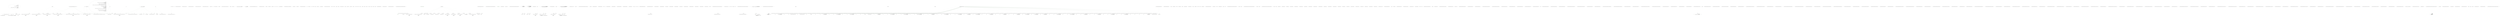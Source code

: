 digraph  {
n96 [label=string, span=""];
n97 [label=string, span=""];
n98 [label="params string[]", span=""];
n99 [label="Nancy.NancyContext", span=""];
n100 [label="string[]", span=""];
n101 [label=string, span=""];
n102 [label=string, span=""];
n103 [label=string, span=""];
n104 [label=string, span=""];
n105 [label=extension, span=""];
n106 [label=fileName, span=""];
n0 [cluster="Nancy.Conventions.StaticContentConventionBuilder.StaticContentConventionBuilder()", label="Entry Nancy.Conventions.StaticContentConventionBuilder.StaticContentConventionBuilder()", span="16-16"];
n1 [cluster="Nancy.Conventions.StaticContentConventionBuilder.StaticContentConventionBuilder()", label="ResponseFactoryCache = new ConcurrentDictionary<string, Func<Response>>()", span="18-18"];
n2 [cluster="Nancy.Conventions.StaticContentConventionBuilder.StaticContentConventionBuilder()", label="Exit Nancy.Conventions.StaticContentConventionBuilder.StaticContentConventionBuilder()", span="16-16"];
n3 [cluster="System.Collections.Concurrent.ConcurrentDictionary<TKey, TValue>.ConcurrentDictionary()", label="Entry System.Collections.Concurrent.ConcurrentDictionary<TKey, TValue>.ConcurrentDictionary()", span="0-0"];
n4 [cluster="Nancy.Conventions.StaticContentConventionBuilder.AddDirectory(string, string, params string[])", label="Entry Nancy.Conventions.StaticContentConventionBuilder.AddDirectory(string, string, params string[])", span="28-28"];
n5 [cluster="Nancy.Conventions.StaticContentConventionBuilder.AddDirectory(string, string, params string[])", label="return (ctx, root) =>\r\n            {\r\n                var path =\r\n                    ctx.Request.Path.TrimStart(new[] { '/' });\r\n\r\n                if (!path.StartsWith(requestedPath, StringComparison.OrdinalIgnoreCase))\r\n                {\r\n                    return null;\r\n                }\r\n\r\n                var responseFactory =\r\n                    ResponseFactoryCache.GetOrAdd(path, BuildContentDelegate(ctx, root, requestedPath, contentPath ?? requestedPath, allowedExtensions));\r\n\r\n                return responseFactory.Invoke();\r\n            };", span="30-44"];
n9 [cluster="lambda expression", label="!path.StartsWith(requestedPath, StringComparison.OrdinalIgnoreCase)", span="35-35"];
n11 [cluster="lambda expression", label="var responseFactory =\r\n                    ResponseFactoryCache.GetOrAdd(path, BuildContentDelegate(ctx, root, requestedPath, contentPath ?? requestedPath, allowedExtensions))", span="40-41"];
n6 [cluster="Nancy.Conventions.StaticContentConventionBuilder.AddDirectory(string, string, params string[])", label="Exit Nancy.Conventions.StaticContentConventionBuilder.AddDirectory(string, string, params string[])", span="28-28"];
n8 [cluster="lambda expression", label="var path =\r\n                    ctx.Request.Path.TrimStart(new[] { '/' })", span="32-33"];
n7 [cluster="lambda expression", label="Entry lambda expression", span="30-44"];
n14 [cluster="string.TrimStart(params char[])", label="Entry string.TrimStart(params char[])", span="0-0"];
n10 [cluster="lambda expression", label="return null;", span="37-37"];
n15 [cluster="string.StartsWith(string, System.StringComparison)", label="Entry string.StartsWith(string, System.StringComparison)", span="0-0"];
n12 [cluster="lambda expression", label="return responseFactory.Invoke();", span="43-43"];
n16 [cluster="Nancy.Conventions.StaticContentConventionBuilder.BuildContentDelegate(Nancy.NancyContext, string, string, string, string[])", label="Entry Nancy.Conventions.StaticContentConventionBuilder.BuildContentDelegate(Nancy.NancyContext, string, string, string, string[])", span="47-47"];
n17 [cluster="System.Collections.Concurrent.ConcurrentDictionary<TKey, TValue>.GetOrAdd(TKey, System.Func<TKey, TValue>)", label="Entry System.Collections.Concurrent.ConcurrentDictionary<TKey, TValue>.GetOrAdd(TKey, System.Func<TKey, TValue>)", span="0-0"];
n13 [cluster="lambda expression", label="Exit lambda expression", span="30-44"];
n18 [cluster="System.Func<TResult>.Invoke()", label="Entry System.Func<TResult>.Invoke()", span="0-0"];
n19 [cluster="Nancy.Conventions.StaticContentConventionBuilder.BuildContentDelegate(Nancy.NancyContext, string, string, string, string[])", label="return requestPath =>\r\n            {\r\n                context.Trace.TraceLog.WriteLog(x => x.AppendLine(string.Concat(''[StaticContentConventionBuilder] Attempting to resolve static content ''', requestPath, ''''')));\r\n                var extension = Path.GetExtension(requestPath);\r\n\r\n                if (string.IsNullOrEmpty(extension))\r\n                {\r\n                    context.Trace.TraceLog.WriteLog(x => x.AppendLine(''[StaticContentConventionBuilder] The requested file did not contain a file extension.''));\r\n                    return () => null;\r\n                }\r\n\r\n                if (allowedExtensions.Length != 0 && !allowedExtensions.Any(e => string.Equals(e, extension, StringComparison.OrdinalIgnoreCase)))\r\n                {\r\n                    context.Trace.TraceLog.WriteLog(x => x.AppendLine(string.Concat(''[StaticContentConventionBuilder] The requested extension ''', extension, ''' does not match any of the valid extensions for the convention ''', string.Join('','', allowedExtensions), ''''')));\r\n                    return () => null;\r\n                }\r\n\r\n                requestPath = \r\n                    Regex.Replace(requestPath, Regex.Escape(requestedPath), contentPath, RegexOptions.IgnoreCase);\r\n\r\n                var fileName = \r\n                    Path.GetFullPath(Path.Combine(applicationRootPath, requestPath));\r\n\r\n                var contentRootPath = \r\n                    Path.Combine(applicationRootPath, contentPath);\r\n\r\n                if (!IsWithinContentFolder(contentRootPath, fileName))\r\n                {\r\n                    context.Trace.TraceLog.WriteLog(x => x.AppendLine(string.Concat(''[StaticContentConventionBuilder] The request ''', fileName, ''' is trying to access a path outside the content folder ''', contentPath, ''''')));\r\n                    return () => null;\r\n                }\r\n\r\n                if (!File.Exists(fileName))\r\n                {\r\n                    context.Trace.TraceLog.WriteLog(x => x.AppendLine(string.Concat(''[StaticContentConventionBuilder] The requested file ''', fileName, ''' does not exist'')));\r\n                    return () => null;\r\n                }\r\n\r\n                context.Trace.TraceLog.WriteLog(x => x.AppendLine(string.Concat(''[StaticContentConventionBuilder] Returning file ''', fileName, ''''')));\r\n                return () => new GenericFileResponse(fileName);\r\n            };", span="49-89"];
n22 [cluster="lambda expression", label="context.Trace.TraceLog.WriteLog(x => x.AppendLine(string.Concat(''[StaticContentConventionBuilder] Attempting to resolve static content ''', requestPath, ''''')))", span="51-51"];
n25 [cluster="lambda expression", label="context.Trace.TraceLog.WriteLog(x => x.AppendLine(''[StaticContentConventionBuilder] The requested file did not contain a file extension.''))", span="56-56"];
n27 [cluster="lambda expression", label="allowedExtensions.Length != 0 && !allowedExtensions.Any(e => string.Equals(e, extension, StringComparison.OrdinalIgnoreCase))", span="60-60"];
n28 [cluster="lambda expression", label="context.Trace.TraceLog.WriteLog(x => x.AppendLine(string.Concat(''[StaticContentConventionBuilder] The requested extension ''', extension, ''' does not match any of the valid extensions for the convention ''', string.Join('','', allowedExtensions), ''''')))", span="62-62"];
n68 [cluster="lambda expression", label="x.AppendLine(string.Concat(''[StaticContentConventionBuilder] The requested extension ''', extension, ''' does not match any of the valid extensions for the convention ''', string.Join('','', allowedExtensions), '''''))", span="62-62"];
n30 [cluster="lambda expression", label="requestPath = \r\n                    Regex.Replace(requestPath, Regex.Escape(requestedPath), contentPath, RegexOptions.IgnoreCase)", span="66-67"];
n31 [cluster="lambda expression", label="var fileName = \r\n                    Path.GetFullPath(Path.Combine(applicationRootPath, requestPath))", span="69-70"];
n32 [cluster="lambda expression", label="var contentRootPath = \r\n                    Path.Combine(applicationRootPath, contentPath)", span="72-73"];
n34 [cluster="lambda expression", label="context.Trace.TraceLog.WriteLog(x => x.AppendLine(string.Concat(''[StaticContentConventionBuilder] The request ''', fileName, ''' is trying to access a path outside the content folder ''', contentPath, ''''')))", span="77-77"];
n76 [cluster="lambda expression", label="x.AppendLine(string.Concat(''[StaticContentConventionBuilder] The request ''', fileName, ''' is trying to access a path outside the content folder ''', contentPath, '''''))", span="77-77"];
n37 [cluster="lambda expression", label="context.Trace.TraceLog.WriteLog(x => x.AppendLine(string.Concat(''[StaticContentConventionBuilder] The requested file ''', fileName, ''' does not exist'')))", span="83-83"];
n39 [cluster="lambda expression", label="context.Trace.TraceLog.WriteLog(x => x.AppendLine(string.Concat(''[StaticContentConventionBuilder] Returning file ''', fileName, ''''')))", span="87-87"];
n20 [cluster="Nancy.Conventions.StaticContentConventionBuilder.BuildContentDelegate(Nancy.NancyContext, string, string, string, string[])", label="Exit Nancy.Conventions.StaticContentConventionBuilder.BuildContentDelegate(Nancy.NancyContext, string, string, string, string[])", span="47-47"];
n53 [cluster="lambda expression", label="x.AppendLine(string.Concat(''[StaticContentConventionBuilder] Attempting to resolve static content ''', requestPath, '''''))", span="51-51"];
n23 [cluster="lambda expression", label="var extension = Path.GetExtension(requestPath)", span="52-52"];
n21 [cluster="lambda expression", label="Entry lambda expression", span="49-89"];
n42 [cluster="Nancy.Diagnostics.TraceLog.WriteLog(System.Action<System.Text.StringBuilder>)", label="Entry Nancy.Diagnostics.TraceLog.WriteLog(System.Action<System.Text.StringBuilder>)", span="14-14"];
n52 [cluster="lambda expression", label="Entry lambda expression", span="51-51"];
n24 [cluster="lambda expression", label="string.IsNullOrEmpty(extension)", span="54-54"];
n43 [cluster="System.IO.Path.GetExtension(string)", label="Entry System.IO.Path.GetExtension(string)", span="0-0"];
n64 [cluster="lambda expression", label="string.Equals(e, extension, StringComparison.OrdinalIgnoreCase)", span="60-60"];
n44 [cluster="string.IsNullOrEmpty(string)", label="Entry string.IsNullOrEmpty(string)", span="0-0"];
n26 [cluster="lambda expression", label="return () => null;", span="57-57"];
n57 [cluster="lambda expression", label="Entry lambda expression", span="56-56"];
n45 [cluster="Unk.Any", label="Entry Unk.Any", span=""];
n63 [cluster="lambda expression", label="Entry lambda expression", span="60-60"];
n29 [cluster="lambda expression", label="return () => null;", span="63-63"];
n67 [cluster="lambda expression", label="Entry lambda expression", span="62-62"];
n46 [cluster="System.Text.RegularExpressions.Regex.Escape(string)", label="Entry System.Text.RegularExpressions.Regex.Escape(string)", span="0-0"];
n47 [cluster="System.Text.RegularExpressions.Regex.Replace(string, string, string, System.Text.RegularExpressions.RegexOptions)", label="Entry System.Text.RegularExpressions.Regex.Replace(string, string, string, System.Text.RegularExpressions.RegexOptions)", span="0-0"];
n48 [cluster="System.IO.Path.Combine(string, string)", label="Entry System.IO.Path.Combine(string, string)", span="0-0"];
n49 [cluster="System.IO.Path.GetFullPath(string)", label="Entry System.IO.Path.GetFullPath(string)", span="0-0"];
n33 [cluster="lambda expression", label="!IsWithinContentFolder(contentRootPath, fileName)", span="75-75"];
n36 [cluster="lambda expression", label="!File.Exists(fileName)", span="81-81"];
n82 [cluster="lambda expression", label="x.AppendLine(string.Concat(''[StaticContentConventionBuilder] The requested file ''', fileName, ''' does not exist''))", span="83-83"];
n88 [cluster="lambda expression", label="x.AppendLine(string.Concat(''[StaticContentConventionBuilder] Returning file ''', fileName, '''''))", span="87-87"];
n40 [cluster="lambda expression", label="return () => new GenericFileResponse(fileName);", span="88-88"];
n91 [cluster="lambda expression", label="new GenericFileResponse(fileName)", span="88-88"];
n50 [cluster="Nancy.Conventions.StaticContentConventionBuilder.IsWithinContentFolder(string, string)", label="Entry Nancy.Conventions.StaticContentConventionBuilder.IsWithinContentFolder(string, string)", span="98-98"];
n35 [cluster="lambda expression", label="return () => null;", span="78-78"];
n75 [cluster="lambda expression", label="Entry lambda expression", span="77-77"];
n51 [cluster="System.IO.File.Exists(string)", label="Entry System.IO.File.Exists(string)", span="0-0"];
n38 [cluster="lambda expression", label="return () => null;", span="84-84"];
n81 [cluster="lambda expression", label="Entry lambda expression", span="83-83"];
n87 [cluster="lambda expression", label="Entry lambda expression", span="87-87"];
n41 [cluster="lambda expression", label="Exit lambda expression", span="49-89"];
n54 [cluster="lambda expression", label="Exit lambda expression", span="51-51"];
n55 [cluster="string.Concat(string, string, string)", label="Entry string.Concat(string, string, string)", span="0-0"];
n56 [cluster="System.Text.StringBuilder.AppendLine(string)", label="Entry System.Text.StringBuilder.AppendLine(string)", span="0-0"];
n58 [cluster="lambda expression", label="x.AppendLine(''[StaticContentConventionBuilder] The requested file did not contain a file extension.'')", span="56-56"];
n59 [cluster="lambda expression", label="Exit lambda expression", span="56-56"];
n60 [cluster="lambda expression", label="Entry lambda expression", span="57-57"];
n61 [cluster="lambda expression", label=null, span="57-57"];
n62 [cluster="lambda expression", label="Exit lambda expression", span="57-57"];
n65 [cluster="lambda expression", label="Exit lambda expression", span="60-60"];
n66 [cluster="string.Equals(string, string, System.StringComparison)", label="Entry string.Equals(string, string, System.StringComparison)", span="0-0"];
n69 [cluster="lambda expression", label="Exit lambda expression", span="62-62"];
n70 [cluster="string.Join(string, params string[])", label="Entry string.Join(string, params string[])", span="0-0"];
n71 [cluster="string.Concat(params string[])", label="Entry string.Concat(params string[])", span="0-0"];
n72 [cluster="lambda expression", label="Entry lambda expression", span="63-63"];
n73 [cluster="lambda expression", label=null, span="63-63"];
n74 [cluster="lambda expression", label="Exit lambda expression", span="63-63"];
n77 [cluster="lambda expression", label="Exit lambda expression", span="77-77"];
n78 [cluster="lambda expression", label="Entry lambda expression", span="78-78"];
n79 [cluster="lambda expression", label=null, span="78-78"];
n80 [cluster="lambda expression", label="Exit lambda expression", span="78-78"];
n83 [cluster="lambda expression", label="Exit lambda expression", span="83-83"];
n84 [cluster="lambda expression", label="Entry lambda expression", span="84-84"];
n85 [cluster="lambda expression", label=null, span="84-84"];
n86 [cluster="lambda expression", label="Exit lambda expression", span="84-84"];
n89 [cluster="lambda expression", label="Exit lambda expression", span="87-87"];
n90 [cluster="lambda expression", label="Entry lambda expression", span="88-88"];
n92 [cluster="lambda expression", label="Exit lambda expression", span="88-88"];
n93 [cluster="Nancy.Responses.GenericFileResponse.GenericFileResponse(string)", label="Entry Nancy.Responses.GenericFileResponse.GenericFileResponse(string)", span="32-32"];
n94 [cluster="Nancy.Conventions.StaticContentConventionBuilder.IsWithinContentFolder(string, string)", label="return fileName.StartsWith(contentRootPath, StringComparison.Ordinal);", span="100-100"];
n95 [cluster="Nancy.Conventions.StaticContentConventionBuilder.IsWithinContentFolder(string, string)", label="Exit Nancy.Conventions.StaticContentConventionBuilder.IsWithinContentFolder(string, string)", span="98-98"];
d6 [cluster="Nancy.Testing.ConfigurableBootstrapper.ConfigurableBootstrapper(System.Action<Nancy.Testing.ConfigurableBootstrapper.ConfigurableBoostrapperConfigurator>)", color=green, community=0, label="configuration != null", prediction=0, span="44-44"];
d2 [cluster="Nancy.Testing.ConfigurableBootstrapper.ConfigurableBootstrapper(System.Action<Nancy.Testing.ConfigurableBootstrapper.ConfigurableBoostrapperConfigurator>)", label="Entry Nancy.Testing.ConfigurableBootstrapper.ConfigurableBootstrapper(System.Action<Nancy.Testing.ConfigurableBootstrapper.ConfigurableBoostrapperConfigurator>)", span="38-38"];
d5 [cluster="Nancy.Testing.ConfigurableBootstrapper.ConfigurableBootstrapper(System.Action<Nancy.Testing.ConfigurableBootstrapper.ConfigurableBoostrapperConfigurator>)", color=green, community=0, label="this.registeredInstances = new List<InstanceRegistration>()", prediction=1, span="42-42"];
d7 [cluster="Nancy.Testing.ConfigurableBootstrapper.ConfigurableBootstrapper(System.Action<Nancy.Testing.ConfigurableBootstrapper.ConfigurableBoostrapperConfigurator>)", label="var configurator =\r\n                    new ConfigurableBoostrapperConfigurator(this)", span="46-47"];
d9 [cluster="Nancy.Testing.ConfigurableBootstrapper.ConfigurableBootstrapper(System.Action<Nancy.Testing.ConfigurableBootstrapper.ConfigurableBoostrapperConfigurator>)", label="Exit Nancy.Testing.ConfigurableBootstrapper.ConfigurableBootstrapper(System.Action<Nancy.Testing.ConfigurableBootstrapper.ConfigurableBoostrapperConfigurator>)", span="38-38"];
d4 [cluster="Nancy.Testing.ConfigurableBootstrapper.ConfigurableBootstrapper(System.Action<Nancy.Testing.ConfigurableBootstrapper.ConfigurableBoostrapperConfigurator>)", color=green, community=0, label="this.registeredTypes = new List<object>()", prediction=2, span="41-41"];
d392 [label="Nancy.Testing.ConfigurableBootstrapper", span=""];
d3 [cluster="Nancy.Testing.ConfigurableBootstrapper.ConfigurableBootstrapper(System.Action<Nancy.Testing.ConfigurableBootstrapper.ConfigurableBoostrapperConfigurator>)", label="this.configuration = NancyInternalConfiguration.Default", span="40-40"];
d10 [cluster="System.Collections.Generic.List<T>.List()", label="Entry System.Collections.Generic.List<T>.List()", span="0-0"];
d8 [cluster="Nancy.Testing.ConfigurableBootstrapper.ConfigurableBootstrapper(System.Action<Nancy.Testing.ConfigurableBootstrapper.ConfigurableBoostrapperConfigurator>)", label="configuration.Invoke(configurator)", span="49-49"];
d11 [cluster="Nancy.Testing.ConfigurableBootstrapper.ConfigurableBoostrapperConfigurator.ConfigurableBoostrapperConfigurator(Nancy.Testing.ConfigurableBootstrapper)", label="Entry Nancy.Testing.ConfigurableBootstrapper.ConfigurableBoostrapperConfigurator.ConfigurableBoostrapperConfigurator(Nancy.Testing.ConfigurableBootstrapper)", span="401-401"];
d14 [cluster="Nancy.Testing.ConfigurableBootstrapper.GetModuleRegistrations()", label="return this.registeredTypes.Where(x => x.GetType().Equals(typeof(ModuleRegistration))).Cast<ModuleRegistration>();", span="55-55"];
d24 [cluster="Nancy.Testing.ConfigurableBootstrapper.GetTypeRegistrations()", label="return this.registeredTypes.Where(x => x.GetType().Equals(typeof(TypeRegistration))).Cast<TypeRegistration>();", span="60-60"];
d30 [cluster="Nancy.Testing.ConfigurableBootstrapper.GetCollectionTypeRegistrations()", label="return this.registeredTypes.Where(x => x.GetType().Equals(typeof(CollectionTypeRegistration))).Cast<CollectionTypeRegistration>();", span="65-65"];
d36 [cluster="Nancy.Testing.ConfigurableBootstrapper.Resolve<T>()", label="var types = this.GetTypeRegistrations()\r\n                .Where(x => x.RegistrationType.Equals(typeof(T)))\r\n                .Select(x => x.ImplementationType)\r\n                .ToList()", span="70-73"];
d55 [cluster="Nancy.Testing.ConfigurableBootstrapper.ConfigureApplicationContainer(TinyIoC.TinyIoCContainer)", label="!this.disableAutoRegistration", span="178-178"];
d57 [cluster="Nancy.Testing.ConfigurableBootstrapper.ConfigureApplicationContainer(TinyIoC.TinyIoCContainer)", label="this.RegisterBootstrapperTypes(container)", span="181-181"];
d62 [cluster="Nancy.Testing.ConfigurableBootstrapper.CreateRequestContainer()", label="return this.ApplicationContainer.GetChildContainer();", span="192-192"];
d74 [cluster="Nancy.Testing.ConfigurableBootstrapper.GetEngineInternal()", label="return this.ApplicationContainer.Resolve<INancyEngine>();", span="220-220"];
d82 [cluster="Nancy.Testing.ConfigurableBootstrapper.GetModuleKeyGenerator()", label="return this.ApplicationContainer.Resolve<IModuleKeyGenerator>();", span="240-240"];
d85 [cluster="Nancy.Testing.ConfigurableBootstrapper.GetStartupTasks()", label="return this.ApplicationContainer.ResolveAll<IStartup>(false);", span="249-249"];
d87 [cluster="Nancy.Testing.ConfigurableBootstrapper.RegisterBootstrapperTypes(TinyIoC.TinyIoCContainer)", label="var moduleCatalog = this.registeredInstances\r\n                .Where(x => x.RegistrationType.Equals(typeof(INancyModuleCatalog)))\r\n                .Select(x => x.Implementation)\r\n                .Cast<INancyModuleCatalog>()\r\n                .FirstOrDefault() ?? this", span="260-264"];
d98 [cluster="Nancy.Testing.ConfigurableBootstrapper.RegisterTypes(TinyIoC.TinyIoCContainer, System.Collections.Generic.IEnumerable<Nancy.Bootstrapper.TypeRegistration>)", label="var configuredTypes = this.GetTypeRegistrations().ToList()", span="276-276"];
d99 [cluster="Nancy.Testing.ConfigurableBootstrapper.RegisterTypes(TinyIoC.TinyIoCContainer, System.Collections.Generic.IEnumerable<Nancy.Bootstrapper.TypeRegistration>)", label="typeRegistrations = configuredTypes\r\n                .Concat(typeRegistrations.Where(x => !configuredTypes.Any(y => y.RegistrationType.Equals(x.RegistrationType))))\r\n                .Where(x => !this.registeredInstances.Any(y => y.RegistrationType.Equals(x.RegistrationType)))", span="278-280"];
d114 [cluster="lambda expression", label="!this.registeredInstances.Any(y => y.RegistrationType.Equals(x.RegistrationType))", span="280-280"];
d121 [cluster="Nancy.Testing.ConfigurableBootstrapper.RegisterCollectionTypes(TinyIoC.TinyIoCContainer, System.Collections.Generic.IEnumerable<Nancy.Bootstrapper.CollectionTypeRegistration>)", label="var configuredCollectionTypes = this.GetCollectionTypeRegistrations().ToList()", span="296-296"];
d134 [cluster="Nancy.Testing.ConfigurableBootstrapper.RegisterInstances(TinyIoC.TinyIoCContainer, System.Collections.Generic.IEnumerable<Nancy.Bootstrapper.InstanceRegistration>)", label="instanceRegistrations = this.registeredInstances\r\n                .Concat(instanceRegistrations.Where(x => !this.registeredInstances.Any(y => y.RegistrationType.Equals(x.RegistrationType))))\r\n                .Where(x => !this.GetTypeRegistrations().Any(y => y.RegistrationType.Equals(x.RegistrationType)))", span="314-316"];
d140 [cluster="lambda expression", label="!this.registeredInstances.Any(y => y.RegistrationType.Equals(x.RegistrationType))", span="315-315"];
d146 [cluster="lambda expression", label="!this.GetTypeRegistrations().Any(y => y.RegistrationType.Equals(x.RegistrationType))", span="316-316"];
d384 [cluster="Nancy.Testing.ConfigurableBootstrapper.ConfigurableBoostrapperConfigurator.Serializer<T>()", label="this.bootstrapper.configuration.Serializers = new List<Type> { typeof(T) }", span="1060-1060"];
d12 [cluster="System.Action<T>.Invoke(T)", label="Entry System.Action<T>.Invoke(T)", span="0-0"];
d157 [cluster="Nancy.Testing.ConfigurableBootstrapper.ConfigurableBoostrapperConfigurator.ConfigurableBoostrapperConfigurator(Nancy.Testing.ConfigurableBootstrapper)", label="Exit Nancy.Testing.ConfigurableBootstrapper.ConfigurableBoostrapperConfigurator.ConfigurableBoostrapperConfigurator(Nancy.Testing.ConfigurableBootstrapper)", span="401-401"];
d156 [cluster="Nancy.Testing.ConfigurableBootstrapper.ConfigurableBoostrapperConfigurator.ConfigurableBoostrapperConfigurator(Nancy.Testing.ConfigurableBootstrapper)", label="this.bootstrapper = bootstrapper", span="403-403"];
d13 [cluster="Nancy.Testing.ConfigurableBootstrapper.GetModuleRegistrations()", label="Entry Nancy.Testing.ConfigurableBootstrapper.GetModuleRegistrations()", span="53-53"];
d15 [cluster="Nancy.Testing.ConfigurableBootstrapper.GetModuleRegistrations()", label="Exit Nancy.Testing.ConfigurableBootstrapper.GetModuleRegistrations()", span="53-53"];
d16 [cluster="Unk.Where", label="Entry Unk.Where", span=""];
d17 [cluster="Unk.>", label="Entry Unk.>", span=""];
d18 [cluster="lambda expression", label="Entry lambda expression", span="55-55"];
d23 [cluster="Nancy.Testing.ConfigurableBootstrapper.GetTypeRegistrations()", label="Entry Nancy.Testing.ConfigurableBootstrapper.GetTypeRegistrations()", span="58-58"];
d25 [cluster="Nancy.Testing.ConfigurableBootstrapper.GetTypeRegistrations()", label="Exit Nancy.Testing.ConfigurableBootstrapper.GetTypeRegistrations()", span="58-58"];
d26 [cluster="lambda expression", label="Entry lambda expression", span="60-60"];
d29 [cluster="Nancy.Testing.ConfigurableBootstrapper.GetCollectionTypeRegistrations()", label="Entry Nancy.Testing.ConfigurableBootstrapper.GetCollectionTypeRegistrations()", span="63-63"];
d31 [cluster="Nancy.Testing.ConfigurableBootstrapper.GetCollectionTypeRegistrations()", label="Exit Nancy.Testing.ConfigurableBootstrapper.GetCollectionTypeRegistrations()", span="63-63"];
d32 [cluster="lambda expression", label="Entry lambda expression", span="65-65"];
d35 [cluster="Nancy.Testing.ConfigurableBootstrapper.Resolve<T>()", label="Entry Nancy.Testing.ConfigurableBootstrapper.Resolve<T>()", span="68-68"];
d37 [cluster="Nancy.Testing.ConfigurableBootstrapper.Resolve<T>()", label="return (types.Any()) ? types : null;", span="75-75"];
d39 [cluster="Unk.Select", label="Entry Unk.Select", span=""];
d40 [cluster="Unk.ToList", label="Entry Unk.ToList", span=""];
d42 [cluster="lambda expression", label="Entry lambda expression", span="71-71"];
d45 [cluster="lambda expression", label="Entry lambda expression", span="72-72"];
d54 [cluster="Nancy.Testing.ConfigurableBootstrapper.ConfigureApplicationContainer(TinyIoC.TinyIoCContainer)", label="Entry Nancy.Testing.ConfigurableBootstrapper.ConfigureApplicationContainer(TinyIoC.TinyIoCContainer)", span="176-176"];
d56 [cluster="Nancy.Testing.ConfigurableBootstrapper.ConfigureApplicationContainer(TinyIoC.TinyIoCContainer)", label="container.AutoRegister()", span="180-180"];
d58 [cluster="Nancy.Testing.ConfigurableBootstrapper.ConfigureApplicationContainer(TinyIoC.TinyIoCContainer)", label="Exit Nancy.Testing.ConfigurableBootstrapper.ConfigureApplicationContainer(TinyIoC.TinyIoCContainer)", span="176-176"];
d60 [cluster="Nancy.Testing.ConfigurableBootstrapper.RegisterBootstrapperTypes(TinyIoC.TinyIoCContainer)", label="Entry Nancy.Testing.ConfigurableBootstrapper.RegisterBootstrapperTypes(TinyIoC.TinyIoCContainer)", span="258-258"];
d61 [cluster="Nancy.Testing.ConfigurableBootstrapper.CreateRequestContainer()", label="Entry Nancy.Testing.ConfigurableBootstrapper.CreateRequestContainer()", span="190-190"];
d63 [cluster="Nancy.Testing.ConfigurableBootstrapper.CreateRequestContainer()", label="Exit Nancy.Testing.ConfigurableBootstrapper.CreateRequestContainer()", span="190-190"];
d64 [cluster="TinyIoC.TinyIoCContainer.GetChildContainer()", label="Entry TinyIoC.TinyIoCContainer.GetChildContainer()", span="754-754"];
d73 [cluster="Nancy.Testing.ConfigurableBootstrapper.GetEngineInternal()", label="Entry Nancy.Testing.ConfigurableBootstrapper.GetEngineInternal()", span="218-218"];
d75 [cluster="Nancy.Testing.ConfigurableBootstrapper.GetEngineInternal()", label="Exit Nancy.Testing.ConfigurableBootstrapper.GetEngineInternal()", span="218-218"];
d76 [cluster="TinyIoC.TinyIoCContainer.Resolve<ResolveType>()", label="Entry TinyIoC.TinyIoCContainer.Resolve<ResolveType>()", span="1297-1297"];
d81 [cluster="Nancy.Testing.ConfigurableBootstrapper.GetModuleKeyGenerator()", label="Entry Nancy.Testing.ConfigurableBootstrapper.GetModuleKeyGenerator()", span="238-238"];
d83 [cluster="Nancy.Testing.ConfigurableBootstrapper.GetModuleKeyGenerator()", label="Exit Nancy.Testing.ConfigurableBootstrapper.GetModuleKeyGenerator()", span="238-238"];
d84 [cluster="Nancy.Testing.ConfigurableBootstrapper.GetStartupTasks()", label="Entry Nancy.Testing.ConfigurableBootstrapper.GetStartupTasks()", span="247-247"];
d86 [cluster="Nancy.Testing.ConfigurableBootstrapper.GetStartupTasks()", label="Exit Nancy.Testing.ConfigurableBootstrapper.GetStartupTasks()", span="247-247"];
d68 [cluster="TinyIoC.TinyIoCContainer.ResolveAll<ResolveType>(bool)", label="Entry TinyIoC.TinyIoCContainer.ResolveAll<ResolveType>(bool)", span="2048-2048"];
d88 [cluster="Nancy.Testing.ConfigurableBootstrapper.RegisterBootstrapperTypes(TinyIoC.TinyIoCContainer)", label="applicationContainer.Register<INancyModuleCatalog>(moduleCatalog)", span="266-266"];
d90 [cluster="Unk.FirstOrDefault", label="Entry Unk.FirstOrDefault", span=""];
d91 [cluster="lambda expression", label="Entry lambda expression", span="261-261"];
d94 [cluster="lambda expression", label="Entry lambda expression", span="262-262"];
d97 [cluster="Nancy.Testing.ConfigurableBootstrapper.RegisterTypes(TinyIoC.TinyIoCContainer, System.Collections.Generic.IEnumerable<Nancy.Bootstrapper.TypeRegistration>)", label="Entry Nancy.Testing.ConfigurableBootstrapper.RegisterTypes(TinyIoC.TinyIoCContainer, System.Collections.Generic.IEnumerable<Nancy.Bootstrapper.TypeRegistration>)", span="274-274"];
d103 [cluster="System.Collections.Generic.IEnumerable<TSource>.ToList<TSource>()", label="Entry System.Collections.Generic.IEnumerable<TSource>.ToList<TSource>()", span="0-0"];
d108 [cluster="lambda expression", label="!configuredTypes.Any(y => y.RegistrationType.Equals(x.RegistrationType))", span="279-279"];
d100 [cluster="Nancy.Testing.ConfigurableBootstrapper.RegisterTypes(TinyIoC.TinyIoCContainer, System.Collections.Generic.IEnumerable<Nancy.Bootstrapper.TypeRegistration>)", label=typeRegistrations, span="282-282"];
d104 [cluster="Unk.Concat", label="Entry Unk.Concat", span=""];
d107 [cluster="lambda expression", label="Entry lambda expression", span="279-279"];
d113 [cluster="lambda expression", label="Entry lambda expression", span="280-280"];
d115 [cluster="lambda expression", label="Exit lambda expression", span="280-280"];
d41 [cluster="Unk.Any", label="Entry Unk.Any", span=""];
d116 [cluster="lambda expression", label="Entry lambda expression", span="280-280"];
d120 [cluster="Nancy.Testing.ConfigurableBootstrapper.RegisterCollectionTypes(TinyIoC.TinyIoCContainer, System.Collections.Generic.IEnumerable<Nancy.Bootstrapper.CollectionTypeRegistration>)", label="Entry Nancy.Testing.ConfigurableBootstrapper.RegisterCollectionTypes(TinyIoC.TinyIoCContainer, System.Collections.Generic.IEnumerable<Nancy.Bootstrapper.CollectionTypeRegistration>)", span="294-294"];
d122 [cluster="Nancy.Testing.ConfigurableBootstrapper.RegisterCollectionTypes(TinyIoC.TinyIoCContainer, System.Collections.Generic.IEnumerable<Nancy.Bootstrapper.CollectionTypeRegistration>)", label="collectionTypeRegistrations = configuredCollectionTypes\r\n                .Concat(collectionTypeRegistrations.Where(x => !configuredCollectionTypes.Any(y => y.RegistrationType.Equals(x.RegistrationType))))", span="298-299"];
d128 [cluster="lambda expression", label="!configuredCollectionTypes.Any(y => y.RegistrationType.Equals(x.RegistrationType))", span="299-299"];
d133 [cluster="Nancy.Testing.ConfigurableBootstrapper.RegisterInstances(TinyIoC.TinyIoCContainer, System.Collections.Generic.IEnumerable<Nancy.Bootstrapper.InstanceRegistration>)", label="Entry Nancy.Testing.ConfigurableBootstrapper.RegisterInstances(TinyIoC.TinyIoCContainer, System.Collections.Generic.IEnumerable<Nancy.Bootstrapper.InstanceRegistration>)", span="312-312"];
d135 [cluster="Nancy.Testing.ConfigurableBootstrapper.RegisterInstances(TinyIoC.TinyIoCContainer, System.Collections.Generic.IEnumerable<Nancy.Bootstrapper.InstanceRegistration>)", label=instanceRegistrations, span="318-318"];
d139 [cluster="lambda expression", label="Entry lambda expression", span="315-315"];
d145 [cluster="lambda expression", label="Entry lambda expression", span="316-316"];
d141 [cluster="lambda expression", label="Exit lambda expression", span="315-315"];
d142 [cluster="lambda expression", label="Entry lambda expression", span="315-315"];
d147 [cluster="lambda expression", label="Exit lambda expression", span="316-316"];
d148 [cluster="lambda expression", label="Entry lambda expression", span="316-316"];
d400 [label="Nancy.Testing.ConfigurableBootstrapper.ConfigurableBoostrapperConfigurator", span=""];
d383 [cluster="Nancy.Testing.ConfigurableBootstrapper.ConfigurableBoostrapperConfigurator.Serializer<T>()", label="Entry Nancy.Testing.ConfigurableBootstrapper.ConfigurableBoostrapperConfigurator.Serializer<T>()", span="1058-1058"];
d385 [cluster="Nancy.Testing.ConfigurableBootstrapper.ConfigurableBoostrapperConfigurator.Serializer<T>()", label="return this;", span="1061-1061"];
d20 [cluster="lambda expression", label="Exit lambda expression", span="55-55"];
d19 [cluster="lambda expression", label="x.GetType().Equals(typeof(ModuleRegistration))", span="55-55"];
d28 [cluster="lambda expression", label="Exit lambda expression", span="60-60"];
d27 [cluster="lambda expression", label="x.GetType().Equals(typeof(TypeRegistration))", span="60-60"];
d34 [cluster="lambda expression", label="Exit lambda expression", span="65-65"];
d33 [cluster="lambda expression", label="x.GetType().Equals(typeof(CollectionTypeRegistration))", span="65-65"];
d38 [cluster="Nancy.Testing.ConfigurableBootstrapper.Resolve<T>()", label="Exit Nancy.Testing.ConfigurableBootstrapper.Resolve<T>()", span="68-68"];
d44 [cluster="lambda expression", label="Exit lambda expression", span="71-71"];
d43 [cluster="lambda expression", label="x.RegistrationType.Equals(typeof(T))", span="71-71"];
d47 [cluster="lambda expression", label="Exit lambda expression", span="72-72"];
d46 [cluster="lambda expression", label="x.ImplementationType", span="72-72"];
d59 [cluster="TinyIoC.TinyIoCContainer.AutoRegister()", label="Entry TinyIoC.TinyIoCContainer.AutoRegister()", span="767-767"];
d89 [cluster="Nancy.Testing.ConfigurableBootstrapper.RegisterBootstrapperTypes(TinyIoC.TinyIoCContainer)", label="Exit Nancy.Testing.ConfigurableBootstrapper.RegisterBootstrapperTypes(TinyIoC.TinyIoCContainer)", span="258-258"];
d66 [cluster="Nancy.Testing.ConfigurableBootstrapper.GetAllModules(TinyIoC.TinyIoCContainer)", label="return container.ResolveAll<NancyModule>(false);", span="202-202"];
d93 [cluster="lambda expression", label="Exit lambda expression", span="261-261"];
d92 [cluster="lambda expression", label="x.RegistrationType.Equals(typeof(INancyModuleCatalog))", span="261-261"];
d96 [cluster="lambda expression", label="Exit lambda expression", span="262-262"];
d95 [cluster="lambda expression", label="x.Implementation", span="262-262"];
d102 [cluster="Nancy.Testing.ConfigurableBootstrapper.RegisterTypes(TinyIoC.TinyIoCContainer, System.Collections.Generic.IEnumerable<Nancy.Bootstrapper.TypeRegistration>)", label="Exit Nancy.Testing.ConfigurableBootstrapper.RegisterTypes(TinyIoC.TinyIoCContainer, System.Collections.Generic.IEnumerable<Nancy.Bootstrapper.TypeRegistration>)", span="274-274"];
d101 [cluster="Nancy.Testing.ConfigurableBootstrapper.RegisterTypes(TinyIoC.TinyIoCContainer, System.Collections.Generic.IEnumerable<Nancy.Bootstrapper.TypeRegistration>)", label="container.Register(typeRegistration.RegistrationType, typeRegistration.ImplementationType).AsSingleton()", span="284-284"];
d393 [label=configuredTypes, span=""];
d109 [cluster="lambda expression", label="Exit lambda expression", span="279-279"];
d110 [cluster="lambda expression", label="Entry lambda expression", span="279-279"];
d111 [cluster="lambda expression", label="y.RegistrationType.Equals(x.RegistrationType)", span="279-279"];
d117 [cluster="lambda expression", label="y.RegistrationType.Equals(x.RegistrationType)", span="280-280"];
d118 [cluster="lambda expression", label="Exit lambda expression", span="280-280"];
d125 [cluster="Nancy.Testing.ConfigurableBootstrapper.RegisterCollectionTypes(TinyIoC.TinyIoCContainer, System.Collections.Generic.IEnumerable<Nancy.Bootstrapper.CollectionTypeRegistration>)", label="Exit Nancy.Testing.ConfigurableBootstrapper.RegisterCollectionTypes(TinyIoC.TinyIoCContainer, System.Collections.Generic.IEnumerable<Nancy.Bootstrapper.CollectionTypeRegistration>)", span="294-294"];
d124 [cluster="Nancy.Testing.ConfigurableBootstrapper.RegisterCollectionTypes(TinyIoC.TinyIoCContainer, System.Collections.Generic.IEnumerable<Nancy.Bootstrapper.CollectionTypeRegistration>)", label="container.RegisterMultiple(collectionTypeRegistration.RegistrationType, collectionTypeRegistration.ImplementationTypes)", span="303-303"];
d123 [cluster="Nancy.Testing.ConfigurableBootstrapper.RegisterCollectionTypes(TinyIoC.TinyIoCContainer, System.Collections.Generic.IEnumerable<Nancy.Bootstrapper.CollectionTypeRegistration>)", label=collectionTypeRegistrations, span="301-301"];
d127 [cluster="lambda expression", label="Entry lambda expression", span="299-299"];
d396 [label=configuredCollectionTypes, span=""];
d129 [cluster="lambda expression", label="Exit lambda expression", span="299-299"];
d130 [cluster="lambda expression", label="Entry lambda expression", span="299-299"];
d137 [cluster="Nancy.Testing.ConfigurableBootstrapper.RegisterInstances(TinyIoC.TinyIoCContainer, System.Collections.Generic.IEnumerable<Nancy.Bootstrapper.InstanceRegistration>)", label="Exit Nancy.Testing.ConfigurableBootstrapper.RegisterInstances(TinyIoC.TinyIoCContainer, System.Collections.Generic.IEnumerable<Nancy.Bootstrapper.InstanceRegistration>)", span="312-312"];
d136 [cluster="Nancy.Testing.ConfigurableBootstrapper.RegisterInstances(TinyIoC.TinyIoCContainer, System.Collections.Generic.IEnumerable<Nancy.Bootstrapper.InstanceRegistration>)", label="container.Register(\r\n                    instanceRegistration.RegistrationType,\r\n                    instanceRegistration.Implementation)", span="320-322"];
d143 [cluster="lambda expression", label="y.RegistrationType.Equals(x.RegistrationType)", span="315-315"];
d149 [cluster="lambda expression", label="y.RegistrationType.Equals(x.RegistrationType)", span="316-316"];
d144 [cluster="lambda expression", label="Exit lambda expression", span="315-315"];
d150 [cluster="lambda expression", label="Exit lambda expression", span="316-316"];
d159 [cluster="Nancy.Testing.ConfigurableBootstrapper.ConfigurableBoostrapperConfigurator.Binder(Nancy.ModelBinding.IBinder)", label="this.bootstrapper.registeredInstances.Add(\r\n                    new InstanceRegistration(typeof(IBinder), binder))", span="408-409"];
d160 [cluster="Nancy.Testing.ConfigurableBootstrapper.ConfigurableBoostrapperConfigurator.Binder(Nancy.ModelBinding.IBinder)", label="return this;", span="411-411"];
d165 [cluster="Nancy.Testing.ConfigurableBootstrapper.ConfigurableBoostrapperConfigurator.Binder<T>()", label="this.bootstrapper.configuration.Binder = typeof(T)", span="421-421"];
d166 [cluster="Nancy.Testing.ConfigurableBootstrapper.ConfigurableBoostrapperConfigurator.Binder<T>()", label="return this;", span="422-422"];
d169 [cluster="Nancy.Testing.ConfigurableBootstrapper.ConfigurableBoostrapperConfigurator.ContextFactory(Nancy.INancyContextFactory)", label="this.bootstrapper.registeredInstances.Add(\r\n                    new InstanceRegistration(typeof(INancyContextFactory), contextFactory))", span="432-433"];
d170 [cluster="Nancy.Testing.ConfigurableBootstrapper.ConfigurableBoostrapperConfigurator.ContextFactory(Nancy.INancyContextFactory)", label="return this;", span="435-435"];
d173 [cluster="Nancy.Testing.ConfigurableBootstrapper.ConfigurableBoostrapperConfigurator.ContextFactory<T>()", label="this.bootstrapper.configuration.ContextFactory = typeof(T)", span="445-445"];
d174 [cluster="Nancy.Testing.ConfigurableBootstrapper.ConfigurableBoostrapperConfigurator.ContextFactory<T>()", label="return this;", span="446-446"];
d177 [cluster="Nancy.Testing.ConfigurableBootstrapper.ConfigurableBoostrapperConfigurator.Dependency(object)", label="this.bootstrapper.registeredInstances.Add(new InstanceRegistration(instance.GetType(), instance))", span="457-457"];
d179 [cluster="Nancy.Testing.ConfigurableBootstrapper.ConfigurableBoostrapperConfigurator.Dependency(object)", label="this.bootstrapper.registeredInstances.Add(new InstanceRegistration(interfaceType, instance))", span="461-461"];
d180 [cluster="Nancy.Testing.ConfigurableBootstrapper.ConfigurableBoostrapperConfigurator.Dependency(object)", label="return this;", span="464-464"];
d184 [cluster="Nancy.Testing.ConfigurableBootstrapper.ConfigurableBoostrapperConfigurator.Dependency<T>(object)", label="this.bootstrapper.registeredInstances.Add(new InstanceRegistration(typeof(T), instance))", span="474-474"];
d185 [cluster="Nancy.Testing.ConfigurableBootstrapper.ConfigurableBoostrapperConfigurator.Dependency<T>(object)", label="return this;", span="475-475"];
d189 [cluster="Nancy.Testing.ConfigurableBootstrapper.ConfigurableBoostrapperConfigurator.Dependencies(params object[])", label="this.Dependency(dependency)", span="487-487"];
d190 [cluster="Nancy.Testing.ConfigurableBootstrapper.ConfigurableBoostrapperConfigurator.Dependencies(params object[])", label="return this;", span="490-490"];
d193 [cluster="Nancy.Testing.ConfigurableBootstrapper.ConfigurableBoostrapperConfigurator.DisableAutoRegistration()", label="this.bootstrapper.disableAutoRegistration = true", span="499-499"];
d194 [cluster="Nancy.Testing.ConfigurableBootstrapper.ConfigurableBoostrapperConfigurator.DisableAutoRegistration()", label="return this;", span="500-500"];
d197 [cluster="Nancy.Testing.ConfigurableBootstrapper.ConfigurableBoostrapperConfigurator.ErrorHandler(Nancy.ErrorHandling.IErrorHandler)", label="this.bootstrapper.registeredInstances.Add(\r\n                    new InstanceRegistration(typeof(IErrorHandler), errorHandler))", span="510-511"];
d198 [cluster="Nancy.Testing.ConfigurableBootstrapper.ConfigurableBoostrapperConfigurator.ErrorHandler(Nancy.ErrorHandling.IErrorHandler)", label="return this;", span="513-513"];
d201 [cluster="Nancy.Testing.ConfigurableBootstrapper.ConfigurableBoostrapperConfigurator.ErrorHandler<T>()", label="this.bootstrapper.configuration.ErrorHandler = typeof(T)", span="523-523"];
d202 [cluster="Nancy.Testing.ConfigurableBootstrapper.ConfigurableBoostrapperConfigurator.ErrorHandler<T>()", label="return this;", span="524-524"];
d205 [cluster="Nancy.Testing.ConfigurableBootstrapper.ConfigurableBoostrapperConfigurator.FieldNameConverter(Nancy.ModelBinding.IFieldNameConverter)", label="this.bootstrapper.registeredInstances.Add(\r\n                    new InstanceRegistration(typeof(IFieldNameConverter), fieldNameConverter))", span="534-535"];
d206 [cluster="Nancy.Testing.ConfigurableBootstrapper.ConfigurableBoostrapperConfigurator.FieldNameConverter(Nancy.ModelBinding.IFieldNameConverter)", label="return this;", span="537-537"];
d209 [cluster="Nancy.Testing.ConfigurableBootstrapper.ConfigurableBoostrapperConfigurator.FieldNameConverter<T>()", label="this.bootstrapper.configuration.FieldNameConverter = typeof(T)", span="547-547"];
d210 [cluster="Nancy.Testing.ConfigurableBootstrapper.ConfigurableBoostrapperConfigurator.FieldNameConverter<T>()", label="return this;", span="548-548"];
d213 [cluster="Nancy.Testing.ConfigurableBootstrapper.ConfigurableBoostrapperConfigurator.ModelBinderLocator(Nancy.ModelBinding.IModelBinderLocator)", label="this.bootstrapper.registeredInstances.Add(\r\n                    new InstanceRegistration(typeof(IModelBinderLocator), modelBinderLocator))", span="558-559"];
d214 [cluster="Nancy.Testing.ConfigurableBootstrapper.ConfigurableBoostrapperConfigurator.ModelBinderLocator(Nancy.ModelBinding.IModelBinderLocator)", label="return this;", span="561-561"];
d217 [cluster="Nancy.Testing.ConfigurableBootstrapper.ConfigurableBoostrapperConfigurator.ModelBinderLocator<T>()", label="this.bootstrapper.configuration.ModelBinderLocator = typeof(T)", span="571-571"];
d218 [cluster="Nancy.Testing.ConfigurableBootstrapper.ConfigurableBoostrapperConfigurator.ModelBinderLocator<T>()", label="return this;", span="572-572"];
d221 [cluster="Nancy.Testing.ConfigurableBootstrapper.ConfigurableBoostrapperConfigurator.Module<T>()", label="return this.Modules(typeof(T));", span="582-582"];
d226 [cluster="Nancy.Testing.ConfigurableBootstrapper.ConfigurableBoostrapperConfigurator.Modules(params System.Type[])", label="this.bootstrapper.registeredTypes.AddRange(moduleRegistrations)", span="598-598"];
d227 [cluster="Nancy.Testing.ConfigurableBootstrapper.ConfigurableBoostrapperConfigurator.Modules(params System.Type[])", label="return this;", span="600-600"];
d234 [cluster="Nancy.Testing.ConfigurableBootstrapper.ConfigurableBoostrapperConfigurator.NancyEngine(Nancy.INancyEngine)", label="this.bootstrapper.registeredInstances.Add(\r\n                    new InstanceRegistration(typeof(INancyEngine), engine))", span="610-611"];
d235 [cluster="Nancy.Testing.ConfigurableBootstrapper.ConfigurableBoostrapperConfigurator.NancyEngine(Nancy.INancyEngine)", label="return this;", span="613-613"];
d238 [cluster="Nancy.Testing.ConfigurableBootstrapper.ConfigurableBoostrapperConfigurator.NancyEngine<T>()", label="this.bootstrapper.configuration.NancyEngine = typeof(T)", span="623-623"];
d239 [cluster="Nancy.Testing.ConfigurableBootstrapper.ConfigurableBoostrapperConfigurator.NancyEngine<T>()", label="return this;", span="624-624"];
d242 [cluster="Nancy.Testing.ConfigurableBootstrapper.ConfigurableBoostrapperConfigurator.NancyModuleBuilder(Nancy.Routing.INancyModuleBuilder)", label="this.bootstrapper.registeredInstances.Add(\r\n                    new InstanceRegistration(typeof(INancyModuleBuilder), nancyModuleBuilder))", span="634-635"];
d243 [cluster="Nancy.Testing.ConfigurableBootstrapper.ConfigurableBoostrapperConfigurator.NancyModuleBuilder(Nancy.Routing.INancyModuleBuilder)", label="return this;", span="637-637"];
d246 [cluster="Nancy.Testing.ConfigurableBootstrapper.ConfigurableBoostrapperConfigurator.NancyModuleBuilder<T>()", label="this.bootstrapper.configuration.NancyModuleBuilder = typeof(T)", span="647-647"];
d247 [cluster="Nancy.Testing.ConfigurableBootstrapper.ConfigurableBoostrapperConfigurator.NancyModuleBuilder<T>()", label="return this;", span="648-648"];
d250 [cluster="Nancy.Testing.ConfigurableBootstrapper.ConfigurableBoostrapperConfigurator.RenderContextFactory(Nancy.ViewEngines.IRenderContextFactory)", label="this.bootstrapper.registeredInstances.Add(\r\n                    new InstanceRegistration(typeof(IRenderContextFactory), renderContextFactory))", span="658-659"];
d251 [cluster="Nancy.Testing.ConfigurableBootstrapper.ConfigurableBoostrapperConfigurator.RenderContextFactory(Nancy.ViewEngines.IRenderContextFactory)", label="return this;", span="661-661"];
d254 [cluster="Nancy.Testing.ConfigurableBootstrapper.ConfigurableBoostrapperConfigurator.RenderContextFactory<T>()", label="this.bootstrapper.configuration.RenderContextFactory = typeof(T)", span="671-671"];
d255 [cluster="Nancy.Testing.ConfigurableBootstrapper.ConfigurableBoostrapperConfigurator.RenderContextFactory<T>()", label="return this;", span="672-672"];
d258 [cluster="Nancy.Testing.ConfigurableBootstrapper.ConfigurableBoostrapperConfigurator.ResponseFormatterFactory(Nancy.IResponseFormatterFactory)", label="this.bootstrapper.registeredInstances.Add(\r\n                    new InstanceRegistration(typeof(IResponseFormatterFactory), responseFormatterFactory))", span="682-683"];
d259 [cluster="Nancy.Testing.ConfigurableBootstrapper.ConfigurableBoostrapperConfigurator.ResponseFormatterFactory(Nancy.IResponseFormatterFactory)", label="return this;", span="685-685"];
d262 [cluster="Nancy.Testing.ConfigurableBootstrapper.ConfigurableBoostrapperConfigurator.ResponseFormatterFactory<T>()", label="this.bootstrapper.configuration.ResponseFormatterFactory = typeof(T)", span="695-695"];
d263 [cluster="Nancy.Testing.ConfigurableBootstrapper.ConfigurableBoostrapperConfigurator.ResponseFormatterFactory<T>()", label="return this;", span="696-696"];
d266 [cluster="Nancy.Testing.ConfigurableBootstrapper.ConfigurableBoostrapperConfigurator.RouteCache(Nancy.Routing.IRouteCache)", label="this.bootstrapper.registeredInstances.Add(\r\n                    new InstanceRegistration(typeof(IRouteCache), routeCache))", span="706-707"];
d267 [cluster="Nancy.Testing.ConfigurableBootstrapper.ConfigurableBoostrapperConfigurator.RouteCache(Nancy.Routing.IRouteCache)", label="return this;", span="709-709"];
d270 [cluster="Nancy.Testing.ConfigurableBootstrapper.ConfigurableBoostrapperConfigurator.RouteCache<T>()", label="this.bootstrapper.configuration.RouteCache = typeof(T)", span="719-719"];
d271 [cluster="Nancy.Testing.ConfigurableBootstrapper.ConfigurableBoostrapperConfigurator.RouteCache<T>()", label="return this;", span="720-720"];
d274 [cluster="Nancy.Testing.ConfigurableBootstrapper.ConfigurableBoostrapperConfigurator.RouteCacheProvider(Nancy.Routing.IRouteCacheProvider)", label="this.bootstrapper.registeredInstances.Add(\r\n                    new InstanceRegistration(typeof(IRouteCacheProvider), routeCacheProvider))", span="730-731"];
d275 [cluster="Nancy.Testing.ConfigurableBootstrapper.ConfigurableBoostrapperConfigurator.RouteCacheProvider(Nancy.Routing.IRouteCacheProvider)", label="return this;", span="733-733"];
d278 [cluster="Nancy.Testing.ConfigurableBootstrapper.ConfigurableBoostrapperConfigurator.RouteCacheProvider<T>()", label="this.bootstrapper.configuration.RouteCacheProvider = typeof(T)", span="743-743"];
d279 [cluster="Nancy.Testing.ConfigurableBootstrapper.ConfigurableBoostrapperConfigurator.RouteCacheProvider<T>()", label="return this;", span="744-744"];
d282 [cluster="Nancy.Testing.ConfigurableBootstrapper.ConfigurableBoostrapperConfigurator.RootPathProvider(Nancy.IRootPathProvider)", label="this.bootstrapper.registeredInstances.Add(\r\n                    new InstanceRegistration(typeof(IRootPathProvider), rootPathProvider))", span="754-755"];
d283 [cluster="Nancy.Testing.ConfigurableBootstrapper.ConfigurableBoostrapperConfigurator.RootPathProvider(Nancy.IRootPathProvider)", label="return this;", span="757-757"];
d286 [cluster="Nancy.Testing.ConfigurableBootstrapper.ConfigurableBoostrapperConfigurator.RootPathProvider<T>()", label="this.bootstrapper.registeredTypes.Add(\r\n                    new TypeRegistration(typeof(IRootPathProvider), typeof(T)))", span="767-768"];
d287 [cluster="Nancy.Testing.ConfigurableBootstrapper.ConfigurableBoostrapperConfigurator.RootPathProvider<T>()", label="return this;", span="770-770"];
d291 [cluster="Nancy.Testing.ConfigurableBootstrapper.ConfigurableBoostrapperConfigurator.RoutePatternMatcher(Nancy.Routing.IRoutePatternMatcher)", label="this.bootstrapper.registeredInstances.Add(\r\n                    new InstanceRegistration(typeof(IRoutePatternMatcher), routePatternMatcher))", span="780-781"];
d292 [cluster="Nancy.Testing.ConfigurableBootstrapper.ConfigurableBoostrapperConfigurator.RoutePatternMatcher(Nancy.Routing.IRoutePatternMatcher)", label="return this;", span="783-783"];
d295 [cluster="Nancy.Testing.ConfigurableBootstrapper.ConfigurableBoostrapperConfigurator.RoutePatternMatcher<T>()", label="this.bootstrapper.configuration.RoutePatternMatcher = typeof(T)", span="793-793"];
d296 [cluster="Nancy.Testing.ConfigurableBootstrapper.ConfigurableBoostrapperConfigurator.RoutePatternMatcher<T>()", label="return this;", span="794-794"];
d299 [cluster="Nancy.Testing.ConfigurableBootstrapper.ConfigurableBoostrapperConfigurator.RouteResolver(Nancy.Routing.IRouteResolver)", label="this.bootstrapper.registeredInstances.Add(\r\n                    new InstanceRegistration(typeof(IRouteResolver), routeResolver))", span="804-805"];
d300 [cluster="Nancy.Testing.ConfigurableBootstrapper.ConfigurableBoostrapperConfigurator.RouteResolver(Nancy.Routing.IRouteResolver)", label="return this;", span="807-807"];
d303 [cluster="Nancy.Testing.ConfigurableBootstrapper.ConfigurableBoostrapperConfigurator.RouteResolver<T>()", label="this.bootstrapper.configuration.RouteResolver = typeof(T)", span="817-817"];
d304 [cluster="Nancy.Testing.ConfigurableBootstrapper.ConfigurableBoostrapperConfigurator.RouteResolver<T>()", label="return this;", span="818-818"];
d307 [cluster="Nancy.Testing.ConfigurableBootstrapper.ConfigurableBoostrapperConfigurator.ViewCache(Nancy.ViewEngines.IViewCache)", label="this.bootstrapper.registeredInstances.Add(\r\n                    new InstanceRegistration(typeof(IViewCache), viewCache))", span="828-829"];
d308 [cluster="Nancy.Testing.ConfigurableBootstrapper.ConfigurableBoostrapperConfigurator.ViewCache(Nancy.ViewEngines.IViewCache)", label="return this;", span="831-831"];
d311 [cluster="Nancy.Testing.ConfigurableBootstrapper.ConfigurableBoostrapperConfigurator.ViewCache<T>()", label="this.bootstrapper.configuration.ViewCache = typeof(T)", span="841-841"];
d312 [cluster="Nancy.Testing.ConfigurableBootstrapper.ConfigurableBoostrapperConfigurator.ViewCache<T>()", label="return this;", span="842-842"];
d315 [cluster="Nancy.Testing.ConfigurableBootstrapper.ConfigurableBoostrapperConfigurator.ViewEngine(Nancy.ViewEngines.IViewEngine)", label="this.bootstrapper.registeredInstances.Add(\r\n                    new InstanceRegistration(typeof(IViewEngine), viewEngine))", span="852-853"];
d316 [cluster="Nancy.Testing.ConfigurableBootstrapper.ConfigurableBoostrapperConfigurator.ViewEngine(Nancy.ViewEngines.IViewEngine)", label="return this;", span="855-855"];
d319 [cluster="Nancy.Testing.ConfigurableBootstrapper.ConfigurableBoostrapperConfigurator.ViewEngine<T>()", label="this.bootstrapper.registeredTypes.Add(\r\n                    new CollectionTypeRegistration(typeof(IViewEngine), new[] { typeof(T) }))", span="865-866"];
d320 [cluster="Nancy.Testing.ConfigurableBootstrapper.ConfigurableBoostrapperConfigurator.ViewEngine<T>()", label="return this;", span="868-868"];
d324 [cluster="Nancy.Testing.ConfigurableBootstrapper.ConfigurableBoostrapperConfigurator.ViewEngines(params System.Type[])", label="this.bootstrapper.registeredTypes.Add(\r\n                    new CollectionTypeRegistration(typeof(IViewEngine), viewEngines))", span="878-879"];
d325 [cluster="Nancy.Testing.ConfigurableBootstrapper.ConfigurableBoostrapperConfigurator.ViewEngines(params System.Type[])", label="return this;", span="881-881"];
d328 [cluster="Nancy.Testing.ConfigurableBootstrapper.ConfigurableBoostrapperConfigurator.ViewFactory(Nancy.ViewEngines.IViewFactory)", label="this.bootstrapper.registeredInstances.Add(\r\n                    new InstanceRegistration(typeof(IViewFactory), viewFactory))", span="891-892"];
d329 [cluster="Nancy.Testing.ConfigurableBootstrapper.ConfigurableBoostrapperConfigurator.ViewFactory(Nancy.ViewEngines.IViewFactory)", label="return this;", span="894-894"];
d332 [cluster="Nancy.Testing.ConfigurableBootstrapper.ConfigurableBoostrapperConfigurator.ViewFactory<T>()", label="this.bootstrapper.configuration.ViewFactory = typeof(T)", span="904-904"];
d333 [cluster="Nancy.Testing.ConfigurableBootstrapper.ConfigurableBoostrapperConfigurator.ViewFactory<T>()", label="return this;", span="905-905"];
d336 [cluster="Nancy.Testing.ConfigurableBootstrapper.ConfigurableBoostrapperConfigurator.ViewLocationCache(Nancy.ViewEngines.IViewLocationCache)", label="this.bootstrapper.registeredInstances.Add(\r\n                    new InstanceRegistration(typeof(IViewLocationCache), viewLocationCache))", span="915-916"];
d337 [cluster="Nancy.Testing.ConfigurableBootstrapper.ConfigurableBoostrapperConfigurator.ViewLocationCache(Nancy.ViewEngines.IViewLocationCache)", label="return this;", span="918-918"];
d340 [cluster="Nancy.Testing.ConfigurableBootstrapper.ConfigurableBoostrapperConfigurator.ViewLocationCache<T>()", label="this.bootstrapper.configuration.ViewLocationCache = typeof(T)", span="928-928"];
d341 [cluster="Nancy.Testing.ConfigurableBootstrapper.ConfigurableBoostrapperConfigurator.ViewLocationCache<T>()", label="return this;", span="929-929"];
d344 [cluster="Nancy.Testing.ConfigurableBootstrapper.ConfigurableBoostrapperConfigurator.ViewLocationProvider(Nancy.ViewEngines.IViewLocationProvider)", label="this.bootstrapper.registeredInstances.Add(\r\n                    new InstanceRegistration(typeof(IViewLocationProvider), viewLocationProvider))", span="939-940"];
d345 [cluster="Nancy.Testing.ConfigurableBootstrapper.ConfigurableBoostrapperConfigurator.ViewLocationProvider(Nancy.ViewEngines.IViewLocationProvider)", label="return this;", span="942-942"];
d348 [cluster="Nancy.Testing.ConfigurableBootstrapper.ConfigurableBoostrapperConfigurator.ViewLocationProvider<T>()", label="this.bootstrapper.configuration.ViewLocationProvider = typeof(T)", span="952-952"];
d349 [cluster="Nancy.Testing.ConfigurableBootstrapper.ConfigurableBoostrapperConfigurator.ViewLocationProvider<T>()", label="return this;", span="953-953"];
d352 [cluster="Nancy.Testing.ConfigurableBootstrapper.ConfigurableBoostrapperConfigurator.ViewLocator(Nancy.ViewEngines.IViewLocator)", label="this.bootstrapper.registeredInstances.Add(\r\n                    new InstanceRegistration(typeof(IViewLocator), viewLocator))", span="963-964"];
d353 [cluster="Nancy.Testing.ConfigurableBootstrapper.ConfigurableBoostrapperConfigurator.ViewLocator(Nancy.ViewEngines.IViewLocator)", label="return this;", span="966-966"];
d356 [cluster="Nancy.Testing.ConfigurableBootstrapper.ConfigurableBoostrapperConfigurator.ViewLocator<T>()", label="this.bootstrapper.configuration.ViewLocator = typeof(T)", span="976-976"];
d357 [cluster="Nancy.Testing.ConfigurableBootstrapper.ConfigurableBoostrapperConfigurator.ViewLocator<T>()", label="return this;", span="977-977"];
d360 [cluster="Nancy.Testing.ConfigurableBootstrapper.ConfigurableBoostrapperConfigurator.ViewResolver(Nancy.ViewEngines.IViewResolver)", label="this.bootstrapper.registeredInstances.Add(\r\n                    new InstanceRegistration(typeof(IViewResolver), viewResolver))", span="987-988"];
d361 [cluster="Nancy.Testing.ConfigurableBootstrapper.ConfigurableBoostrapperConfigurator.ViewResolver(Nancy.ViewEngines.IViewResolver)", label="return this;", span="990-990"];
d364 [cluster="Nancy.Testing.ConfigurableBootstrapper.ConfigurableBoostrapperConfigurator.ViewResolver<T>()", label="this.bootstrapper.configuration.ViewResolver = typeof(T)", span="1000-1000"];
d365 [cluster="Nancy.Testing.ConfigurableBootstrapper.ConfigurableBoostrapperConfigurator.ViewResolver<T>()", label="return this;", span="1001-1001"];
d368 [cluster="Nancy.Testing.ConfigurableBootstrapper.ConfigurableBoostrapperConfigurator.CsrfTokenValidator(Nancy.Security.ICsrfTokenValidator)", label="this.bootstrapper.registeredInstances.Add(\r\n                    new InstanceRegistration(typeof(ICsrfTokenValidator), tokenValidator))", span="1011-1012"];
d369 [cluster="Nancy.Testing.ConfigurableBootstrapper.ConfigurableBoostrapperConfigurator.CsrfTokenValidator(Nancy.Security.ICsrfTokenValidator)", label="return this;", span="1014-1014"];
d372 [cluster="Nancy.Testing.ConfigurableBootstrapper.ConfigurableBoostrapperConfigurator.CsrfTokenValidator<T>()", label="this.bootstrapper.configuration.CsrfTokenValidator = typeof(T)", span="1024-1024"];
d373 [cluster="Nancy.Testing.ConfigurableBootstrapper.ConfigurableBoostrapperConfigurator.CsrfTokenValidator<T>()", label="return this;", span="1025-1025"];
d376 [cluster="Nancy.Testing.ConfigurableBootstrapper.ConfigurableBoostrapperConfigurator.ObjectSerializer(Nancy.IObjectSerializer)", label="this.bootstrapper.registeredInstances.Add(\r\n                    new InstanceRegistration(typeof(IObjectSerializer), objectSerializer))", span="1035-1036"];
d377 [cluster="Nancy.Testing.ConfigurableBootstrapper.ConfigurableBoostrapperConfigurator.ObjectSerializer(Nancy.IObjectSerializer)", label="return this;", span="1038-1038"];
d380 [cluster="Nancy.Testing.ConfigurableBootstrapper.ConfigurableBoostrapperConfigurator.ObjectSerializer<T>()", label="this.bootstrapper.configuration.ObjectSerializer = typeof(T)", span="1048-1048"];
d381 [cluster="Nancy.Testing.ConfigurableBootstrapper.ConfigurableBoostrapperConfigurator.ObjectSerializer<T>()", label="return this;", span="1049-1049"];
d388 [cluster="Nancy.Testing.ConfigurableBootstrapper.ConfigurableBoostrapperConfigurator.Serializers(params System.Type[])", label="this.bootstrapper.configuration.Serializers = new List<Type>(serializers)", span="1071-1071"];
d389 [cluster="Nancy.Testing.ConfigurableBootstrapper.ConfigurableBoostrapperConfigurator.Serializers(params System.Type[])", label="return this;", span="1072-1072"];
d386 [cluster="Nancy.Testing.ConfigurableBootstrapper.ConfigurableBoostrapperConfigurator.Serializer<T>()", label="Exit Nancy.Testing.ConfigurableBootstrapper.ConfigurableBoostrapperConfigurator.Serializer<T>()", span="1058-1058"];
d21 [cluster="object.GetType()", label="Entry object.GetType()", span="0-0"];
d22 [cluster="System.Type.Equals(System.Type)", label="Entry System.Type.Equals(System.Type)", span="0-0"];
d65 [cluster="Nancy.Testing.ConfigurableBootstrapper.GetAllModules(TinyIoC.TinyIoCContainer)", label="Entry Nancy.Testing.ConfigurableBootstrapper.GetAllModules(TinyIoC.TinyIoCContainer)", span="200-200"];
d67 [cluster="Nancy.Testing.ConfigurableBootstrapper.GetAllModules(TinyIoC.TinyIoCContainer)", label="Exit Nancy.Testing.ConfigurableBootstrapper.GetAllModules(TinyIoC.TinyIoCContainer)", span="200-200"];
d105 [cluster="TinyIoC.TinyIoCContainer.Register(System.Type, System.Type)", label="Entry TinyIoC.TinyIoCContainer.Register(System.Type, System.Type)", span="901-901"];
d106 [cluster="TinyIoC.TinyIoCContainer.RegisterOptions.AsSingleton()", label="Entry TinyIoC.TinyIoCContainer.RegisterOptions.AsSingleton()", span="592-592"];
d112 [cluster="lambda expression", label="Exit lambda expression", span="279-279"];
d394 [label="Nancy.Bootstrapper.TypeRegistration", span=""];
d395 [label="?", span=""];
d119 [cluster="Unk.Equals", label="Entry Unk.Equals", span=""];
d126 [cluster="TinyIoC.TinyIoCContainer.RegisterMultiple(System.Type, System.Collections.Generic.IEnumerable<System.Type>)", label="Entry TinyIoC.TinyIoCContainer.RegisterMultiple(System.Type, System.Collections.Generic.IEnumerable<System.Type>)", span="1149-1149"];
d131 [cluster="lambda expression", label="y.RegistrationType.Equals(x.RegistrationType)", span="299-299"];
d132 [cluster="lambda expression", label="Exit lambda expression", span="299-299"];
d138 [cluster="TinyIoC.TinyIoCContainer.Register(System.Type, object)", label="Entry TinyIoC.TinyIoCContainer.Register(System.Type, object)", span="924-924"];
d398 [label="Nancy.Bootstrapper.InstanceRegistration", span=""];
d399 [label="?", span=""];
d158 [cluster="Nancy.Testing.ConfigurableBootstrapper.ConfigurableBoostrapperConfigurator.Binder(Nancy.ModelBinding.IBinder)", label="Entry Nancy.Testing.ConfigurableBootstrapper.ConfigurableBoostrapperConfigurator.Binder(Nancy.ModelBinding.IBinder)", span="406-406"];
d162 [cluster="Nancy.Bootstrapper.InstanceRegistration.InstanceRegistration(System.Type, object)", label="Entry Nancy.Bootstrapper.InstanceRegistration.InstanceRegistration(System.Type, object)", span="14-14"];
d163 [cluster="System.Collections.Generic.List<T>.Add(T)", label="Entry System.Collections.Generic.List<T>.Add(T)", span="0-0"];
d161 [cluster="Nancy.Testing.ConfigurableBootstrapper.ConfigurableBoostrapperConfigurator.Binder(Nancy.ModelBinding.IBinder)", label="Exit Nancy.Testing.ConfigurableBootstrapper.ConfigurableBoostrapperConfigurator.Binder(Nancy.ModelBinding.IBinder)", span="406-406"];
d164 [cluster="Nancy.Testing.ConfigurableBootstrapper.ConfigurableBoostrapperConfigurator.Binder<T>()", label="Entry Nancy.Testing.ConfigurableBootstrapper.ConfigurableBoostrapperConfigurator.Binder<T>()", span="419-419"];
d167 [cluster="Nancy.Testing.ConfigurableBootstrapper.ConfigurableBoostrapperConfigurator.Binder<T>()", label="Exit Nancy.Testing.ConfigurableBootstrapper.ConfigurableBoostrapperConfigurator.Binder<T>()", span="419-419"];
d168 [cluster="Nancy.Testing.ConfigurableBootstrapper.ConfigurableBoostrapperConfigurator.ContextFactory(Nancy.INancyContextFactory)", label="Entry Nancy.Testing.ConfigurableBootstrapper.ConfigurableBoostrapperConfigurator.ContextFactory(Nancy.INancyContextFactory)", span="430-430"];
d171 [cluster="Nancy.Testing.ConfigurableBootstrapper.ConfigurableBoostrapperConfigurator.ContextFactory(Nancy.INancyContextFactory)", label="Exit Nancy.Testing.ConfigurableBootstrapper.ConfigurableBoostrapperConfigurator.ContextFactory(Nancy.INancyContextFactory)", span="430-430"];
d172 [cluster="Nancy.Testing.ConfigurableBootstrapper.ConfigurableBoostrapperConfigurator.ContextFactory<T>()", label="Entry Nancy.Testing.ConfigurableBootstrapper.ConfigurableBoostrapperConfigurator.ContextFactory<T>()", span="443-443"];
d175 [cluster="Nancy.Testing.ConfigurableBootstrapper.ConfigurableBoostrapperConfigurator.ContextFactory<T>()", label="Exit Nancy.Testing.ConfigurableBootstrapper.ConfigurableBoostrapperConfigurator.ContextFactory<T>()", span="443-443"];
d176 [cluster="Nancy.Testing.ConfigurableBootstrapper.ConfigurableBoostrapperConfigurator.Dependency(object)", label="Entry Nancy.Testing.ConfigurableBootstrapper.ConfigurableBoostrapperConfigurator.Dependency(object)", span="455-455"];
d178 [cluster="Nancy.Testing.ConfigurableBootstrapper.ConfigurableBoostrapperConfigurator.Dependency(object)", label="instance.GetType().GetInterfaces()", span="459-459"];
d181 [cluster="Nancy.Testing.ConfigurableBootstrapper.ConfigurableBoostrapperConfigurator.Dependency(object)", label="Exit Nancy.Testing.ConfigurableBootstrapper.ConfigurableBoostrapperConfigurator.Dependency(object)", span="455-455"];
d183 [cluster="Nancy.Testing.ConfigurableBootstrapper.ConfigurableBoostrapperConfigurator.Dependency<T>(object)", label="Entry Nancy.Testing.ConfigurableBootstrapper.ConfigurableBoostrapperConfigurator.Dependency<T>(object)", span="472-472"];
d186 [cluster="Nancy.Testing.ConfigurableBootstrapper.ConfigurableBoostrapperConfigurator.Dependency<T>(object)", label="Exit Nancy.Testing.ConfigurableBootstrapper.ConfigurableBoostrapperConfigurator.Dependency<T>(object)", span="472-472"];
d188 [cluster="Nancy.Testing.ConfigurableBootstrapper.ConfigurableBoostrapperConfigurator.Dependencies(params object[])", label=dependencies, span="485-485"];
d191 [cluster="Nancy.Testing.ConfigurableBootstrapper.ConfigurableBoostrapperConfigurator.Dependencies(params object[])", label="Exit Nancy.Testing.ConfigurableBootstrapper.ConfigurableBoostrapperConfigurator.Dependencies(params object[])", span="483-483"];
d192 [cluster="Nancy.Testing.ConfigurableBootstrapper.ConfigurableBoostrapperConfigurator.DisableAutoRegistration()", label="Entry Nancy.Testing.ConfigurableBootstrapper.ConfigurableBoostrapperConfigurator.DisableAutoRegistration()", span="497-497"];
d195 [cluster="Nancy.Testing.ConfigurableBootstrapper.ConfigurableBoostrapperConfigurator.DisableAutoRegistration()", label="Exit Nancy.Testing.ConfigurableBootstrapper.ConfigurableBoostrapperConfigurator.DisableAutoRegistration()", span="497-497"];
d196 [cluster="Nancy.Testing.ConfigurableBootstrapper.ConfigurableBoostrapperConfigurator.ErrorHandler(Nancy.ErrorHandling.IErrorHandler)", label="Entry Nancy.Testing.ConfigurableBootstrapper.ConfigurableBoostrapperConfigurator.ErrorHandler(Nancy.ErrorHandling.IErrorHandler)", span="508-508"];
d199 [cluster="Nancy.Testing.ConfigurableBootstrapper.ConfigurableBoostrapperConfigurator.ErrorHandler(Nancy.ErrorHandling.IErrorHandler)", label="Exit Nancy.Testing.ConfigurableBootstrapper.ConfigurableBoostrapperConfigurator.ErrorHandler(Nancy.ErrorHandling.IErrorHandler)", span="508-508"];
d200 [cluster="Nancy.Testing.ConfigurableBootstrapper.ConfigurableBoostrapperConfigurator.ErrorHandler<T>()", label="Entry Nancy.Testing.ConfigurableBootstrapper.ConfigurableBoostrapperConfigurator.ErrorHandler<T>()", span="521-521"];
d203 [cluster="Nancy.Testing.ConfigurableBootstrapper.ConfigurableBoostrapperConfigurator.ErrorHandler<T>()", label="Exit Nancy.Testing.ConfigurableBootstrapper.ConfigurableBoostrapperConfigurator.ErrorHandler<T>()", span="521-521"];
d204 [cluster="Nancy.Testing.ConfigurableBootstrapper.ConfigurableBoostrapperConfigurator.FieldNameConverter(Nancy.ModelBinding.IFieldNameConverter)", label="Entry Nancy.Testing.ConfigurableBootstrapper.ConfigurableBoostrapperConfigurator.FieldNameConverter(Nancy.ModelBinding.IFieldNameConverter)", span="532-532"];
d207 [cluster="Nancy.Testing.ConfigurableBootstrapper.ConfigurableBoostrapperConfigurator.FieldNameConverter(Nancy.ModelBinding.IFieldNameConverter)", label="Exit Nancy.Testing.ConfigurableBootstrapper.ConfigurableBoostrapperConfigurator.FieldNameConverter(Nancy.ModelBinding.IFieldNameConverter)", span="532-532"];
d208 [cluster="Nancy.Testing.ConfigurableBootstrapper.ConfigurableBoostrapperConfigurator.FieldNameConverter<T>()", label="Entry Nancy.Testing.ConfigurableBootstrapper.ConfigurableBoostrapperConfigurator.FieldNameConverter<T>()", span="545-545"];
d211 [cluster="Nancy.Testing.ConfigurableBootstrapper.ConfigurableBoostrapperConfigurator.FieldNameConverter<T>()", label="Exit Nancy.Testing.ConfigurableBootstrapper.ConfigurableBoostrapperConfigurator.FieldNameConverter<T>()", span="545-545"];
d212 [cluster="Nancy.Testing.ConfigurableBootstrapper.ConfigurableBoostrapperConfigurator.ModelBinderLocator(Nancy.ModelBinding.IModelBinderLocator)", label="Entry Nancy.Testing.ConfigurableBootstrapper.ConfigurableBoostrapperConfigurator.ModelBinderLocator(Nancy.ModelBinding.IModelBinderLocator)", span="556-556"];
d215 [cluster="Nancy.Testing.ConfigurableBootstrapper.ConfigurableBoostrapperConfigurator.ModelBinderLocator(Nancy.ModelBinding.IModelBinderLocator)", label="Exit Nancy.Testing.ConfigurableBootstrapper.ConfigurableBoostrapperConfigurator.ModelBinderLocator(Nancy.ModelBinding.IModelBinderLocator)", span="556-556"];
d216 [cluster="Nancy.Testing.ConfigurableBootstrapper.ConfigurableBoostrapperConfigurator.ModelBinderLocator<T>()", label="Entry Nancy.Testing.ConfigurableBootstrapper.ConfigurableBoostrapperConfigurator.ModelBinderLocator<T>()", span="569-569"];
d219 [cluster="Nancy.Testing.ConfigurableBootstrapper.ConfigurableBoostrapperConfigurator.ModelBinderLocator<T>()", label="Exit Nancy.Testing.ConfigurableBootstrapper.ConfigurableBoostrapperConfigurator.ModelBinderLocator<T>()", span="569-569"];
d220 [cluster="Nancy.Testing.ConfigurableBootstrapper.ConfigurableBoostrapperConfigurator.Module<T>()", label="Entry Nancy.Testing.ConfigurableBootstrapper.ConfigurableBoostrapperConfigurator.Module<T>()", span="580-580"];
d222 [cluster="Nancy.Testing.ConfigurableBootstrapper.ConfigurableBoostrapperConfigurator.Module<T>()", label="Exit Nancy.Testing.ConfigurableBootstrapper.ConfigurableBoostrapperConfigurator.Module<T>()", span="580-580"];
d223 [cluster="Nancy.Testing.ConfigurableBootstrapper.ConfigurableBoostrapperConfigurator.Modules(params System.Type[])", label="Entry Nancy.Testing.ConfigurableBootstrapper.ConfigurableBoostrapperConfigurator.Modules(params System.Type[])", span="590-590"];
d225 [cluster="Nancy.Testing.ConfigurableBootstrapper.ConfigurableBoostrapperConfigurator.Modules(params System.Type[])", label="var moduleRegistrations =\r\n                    from module in modules\r\n                    select new ModuleRegistration(module, keyGenerator.GetKeyForModuleType(module))", span="594-596"];
d232 [cluster="Unk.AddRange", label="Entry Unk.AddRange", span=""];
d228 [cluster="Nancy.Testing.ConfigurableBootstrapper.ConfigurableBoostrapperConfigurator.Modules(params System.Type[])", label="Exit Nancy.Testing.ConfigurableBootstrapper.ConfigurableBoostrapperConfigurator.Modules(params System.Type[])", span="590-590"];
d233 [cluster="Nancy.Testing.ConfigurableBootstrapper.ConfigurableBoostrapperConfigurator.NancyEngine(Nancy.INancyEngine)", label="Entry Nancy.Testing.ConfigurableBootstrapper.ConfigurableBoostrapperConfigurator.NancyEngine(Nancy.INancyEngine)", span="608-608"];
d236 [cluster="Nancy.Testing.ConfigurableBootstrapper.ConfigurableBoostrapperConfigurator.NancyEngine(Nancy.INancyEngine)", label="Exit Nancy.Testing.ConfigurableBootstrapper.ConfigurableBoostrapperConfigurator.NancyEngine(Nancy.INancyEngine)", span="608-608"];
d237 [cluster="Nancy.Testing.ConfigurableBootstrapper.ConfigurableBoostrapperConfigurator.NancyEngine<T>()", label="Entry Nancy.Testing.ConfigurableBootstrapper.ConfigurableBoostrapperConfigurator.NancyEngine<T>()", span="621-621"];
d240 [cluster="Nancy.Testing.ConfigurableBootstrapper.ConfigurableBoostrapperConfigurator.NancyEngine<T>()", label="Exit Nancy.Testing.ConfigurableBootstrapper.ConfigurableBoostrapperConfigurator.NancyEngine<T>()", span="621-621"];
d241 [cluster="Nancy.Testing.ConfigurableBootstrapper.ConfigurableBoostrapperConfigurator.NancyModuleBuilder(Nancy.Routing.INancyModuleBuilder)", label="Entry Nancy.Testing.ConfigurableBootstrapper.ConfigurableBoostrapperConfigurator.NancyModuleBuilder(Nancy.Routing.INancyModuleBuilder)", span="632-632"];
d244 [cluster="Nancy.Testing.ConfigurableBootstrapper.ConfigurableBoostrapperConfigurator.NancyModuleBuilder(Nancy.Routing.INancyModuleBuilder)", label="Exit Nancy.Testing.ConfigurableBootstrapper.ConfigurableBoostrapperConfigurator.NancyModuleBuilder(Nancy.Routing.INancyModuleBuilder)", span="632-632"];
d245 [cluster="Nancy.Testing.ConfigurableBootstrapper.ConfigurableBoostrapperConfigurator.NancyModuleBuilder<T>()", label="Entry Nancy.Testing.ConfigurableBootstrapper.ConfigurableBoostrapperConfigurator.NancyModuleBuilder<T>()", span="645-645"];
d248 [cluster="Nancy.Testing.ConfigurableBootstrapper.ConfigurableBoostrapperConfigurator.NancyModuleBuilder<T>()", label="Exit Nancy.Testing.ConfigurableBootstrapper.ConfigurableBoostrapperConfigurator.NancyModuleBuilder<T>()", span="645-645"];
d249 [cluster="Nancy.Testing.ConfigurableBootstrapper.ConfigurableBoostrapperConfigurator.RenderContextFactory(Nancy.ViewEngines.IRenderContextFactory)", label="Entry Nancy.Testing.ConfigurableBootstrapper.ConfigurableBoostrapperConfigurator.RenderContextFactory(Nancy.ViewEngines.IRenderContextFactory)", span="656-656"];
d252 [cluster="Nancy.Testing.ConfigurableBootstrapper.ConfigurableBoostrapperConfigurator.RenderContextFactory(Nancy.ViewEngines.IRenderContextFactory)", label="Exit Nancy.Testing.ConfigurableBootstrapper.ConfigurableBoostrapperConfigurator.RenderContextFactory(Nancy.ViewEngines.IRenderContextFactory)", span="656-656"];
d253 [cluster="Nancy.Testing.ConfigurableBootstrapper.ConfigurableBoostrapperConfigurator.RenderContextFactory<T>()", label="Entry Nancy.Testing.ConfigurableBootstrapper.ConfigurableBoostrapperConfigurator.RenderContextFactory<T>()", span="669-669"];
d256 [cluster="Nancy.Testing.ConfigurableBootstrapper.ConfigurableBoostrapperConfigurator.RenderContextFactory<T>()", label="Exit Nancy.Testing.ConfigurableBootstrapper.ConfigurableBoostrapperConfigurator.RenderContextFactory<T>()", span="669-669"];
d257 [cluster="Nancy.Testing.ConfigurableBootstrapper.ConfigurableBoostrapperConfigurator.ResponseFormatterFactory(Nancy.IResponseFormatterFactory)", label="Entry Nancy.Testing.ConfigurableBootstrapper.ConfigurableBoostrapperConfigurator.ResponseFormatterFactory(Nancy.IResponseFormatterFactory)", span="680-680"];
d260 [cluster="Nancy.Testing.ConfigurableBootstrapper.ConfigurableBoostrapperConfigurator.ResponseFormatterFactory(Nancy.IResponseFormatterFactory)", label="Exit Nancy.Testing.ConfigurableBootstrapper.ConfigurableBoostrapperConfigurator.ResponseFormatterFactory(Nancy.IResponseFormatterFactory)", span="680-680"];
d261 [cluster="Nancy.Testing.ConfigurableBootstrapper.ConfigurableBoostrapperConfigurator.ResponseFormatterFactory<T>()", label="Entry Nancy.Testing.ConfigurableBootstrapper.ConfigurableBoostrapperConfigurator.ResponseFormatterFactory<T>()", span="693-693"];
d264 [cluster="Nancy.Testing.ConfigurableBootstrapper.ConfigurableBoostrapperConfigurator.ResponseFormatterFactory<T>()", label="Exit Nancy.Testing.ConfigurableBootstrapper.ConfigurableBoostrapperConfigurator.ResponseFormatterFactory<T>()", span="693-693"];
d265 [cluster="Nancy.Testing.ConfigurableBootstrapper.ConfigurableBoostrapperConfigurator.RouteCache(Nancy.Routing.IRouteCache)", label="Entry Nancy.Testing.ConfigurableBootstrapper.ConfigurableBoostrapperConfigurator.RouteCache(Nancy.Routing.IRouteCache)", span="704-704"];
d268 [cluster="Nancy.Testing.ConfigurableBootstrapper.ConfigurableBoostrapperConfigurator.RouteCache(Nancy.Routing.IRouteCache)", label="Exit Nancy.Testing.ConfigurableBootstrapper.ConfigurableBoostrapperConfigurator.RouteCache(Nancy.Routing.IRouteCache)", span="704-704"];
d269 [cluster="Nancy.Testing.ConfigurableBootstrapper.ConfigurableBoostrapperConfigurator.RouteCache<T>()", label="Entry Nancy.Testing.ConfigurableBootstrapper.ConfigurableBoostrapperConfigurator.RouteCache<T>()", span="717-717"];
d272 [cluster="Nancy.Testing.ConfigurableBootstrapper.ConfigurableBoostrapperConfigurator.RouteCache<T>()", label="Exit Nancy.Testing.ConfigurableBootstrapper.ConfigurableBoostrapperConfigurator.RouteCache<T>()", span="717-717"];
d273 [cluster="Nancy.Testing.ConfigurableBootstrapper.ConfigurableBoostrapperConfigurator.RouteCacheProvider(Nancy.Routing.IRouteCacheProvider)", label="Entry Nancy.Testing.ConfigurableBootstrapper.ConfigurableBoostrapperConfigurator.RouteCacheProvider(Nancy.Routing.IRouteCacheProvider)", span="728-728"];
d276 [cluster="Nancy.Testing.ConfigurableBootstrapper.ConfigurableBoostrapperConfigurator.RouteCacheProvider(Nancy.Routing.IRouteCacheProvider)", label="Exit Nancy.Testing.ConfigurableBootstrapper.ConfigurableBoostrapperConfigurator.RouteCacheProvider(Nancy.Routing.IRouteCacheProvider)", span="728-728"];
d277 [cluster="Nancy.Testing.ConfigurableBootstrapper.ConfigurableBoostrapperConfigurator.RouteCacheProvider<T>()", label="Entry Nancy.Testing.ConfigurableBootstrapper.ConfigurableBoostrapperConfigurator.RouteCacheProvider<T>()", span="741-741"];
d280 [cluster="Nancy.Testing.ConfigurableBootstrapper.ConfigurableBoostrapperConfigurator.RouteCacheProvider<T>()", label="Exit Nancy.Testing.ConfigurableBootstrapper.ConfigurableBoostrapperConfigurator.RouteCacheProvider<T>()", span="741-741"];
d281 [cluster="Nancy.Testing.ConfigurableBootstrapper.ConfigurableBoostrapperConfigurator.RootPathProvider(Nancy.IRootPathProvider)", label="Entry Nancy.Testing.ConfigurableBootstrapper.ConfigurableBoostrapperConfigurator.RootPathProvider(Nancy.IRootPathProvider)", span="752-752"];
d284 [cluster="Nancy.Testing.ConfigurableBootstrapper.ConfigurableBoostrapperConfigurator.RootPathProvider(Nancy.IRootPathProvider)", label="Exit Nancy.Testing.ConfigurableBootstrapper.ConfigurableBoostrapperConfigurator.RootPathProvider(Nancy.IRootPathProvider)", span="752-752"];
d285 [cluster="Nancy.Testing.ConfigurableBootstrapper.ConfigurableBoostrapperConfigurator.RootPathProvider<T>()", label="Entry Nancy.Testing.ConfigurableBootstrapper.ConfigurableBoostrapperConfigurator.RootPathProvider<T>()", span="765-765"];
d289 [cluster="Nancy.Bootstrapper.TypeRegistration.TypeRegistration(System.Type, System.Type)", label="Entry Nancy.Bootstrapper.TypeRegistration.TypeRegistration(System.Type, System.Type)", span="14-14"];
d288 [cluster="Nancy.Testing.ConfigurableBootstrapper.ConfigurableBoostrapperConfigurator.RootPathProvider<T>()", label="Exit Nancy.Testing.ConfigurableBootstrapper.ConfigurableBoostrapperConfigurator.RootPathProvider<T>()", span="765-765"];
d290 [cluster="Nancy.Testing.ConfigurableBootstrapper.ConfigurableBoostrapperConfigurator.RoutePatternMatcher(Nancy.Routing.IRoutePatternMatcher)", label="Entry Nancy.Testing.ConfigurableBootstrapper.ConfigurableBoostrapperConfigurator.RoutePatternMatcher(Nancy.Routing.IRoutePatternMatcher)", span="778-778"];
d293 [cluster="Nancy.Testing.ConfigurableBootstrapper.ConfigurableBoostrapperConfigurator.RoutePatternMatcher(Nancy.Routing.IRoutePatternMatcher)", label="Exit Nancy.Testing.ConfigurableBootstrapper.ConfigurableBoostrapperConfigurator.RoutePatternMatcher(Nancy.Routing.IRoutePatternMatcher)", span="778-778"];
d294 [cluster="Nancy.Testing.ConfigurableBootstrapper.ConfigurableBoostrapperConfigurator.RoutePatternMatcher<T>()", label="Entry Nancy.Testing.ConfigurableBootstrapper.ConfigurableBoostrapperConfigurator.RoutePatternMatcher<T>()", span="791-791"];
d297 [cluster="Nancy.Testing.ConfigurableBootstrapper.ConfigurableBoostrapperConfigurator.RoutePatternMatcher<T>()", label="Exit Nancy.Testing.ConfigurableBootstrapper.ConfigurableBoostrapperConfigurator.RoutePatternMatcher<T>()", span="791-791"];
d298 [cluster="Nancy.Testing.ConfigurableBootstrapper.ConfigurableBoostrapperConfigurator.RouteResolver(Nancy.Routing.IRouteResolver)", label="Entry Nancy.Testing.ConfigurableBootstrapper.ConfigurableBoostrapperConfigurator.RouteResolver(Nancy.Routing.IRouteResolver)", span="802-802"];
d301 [cluster="Nancy.Testing.ConfigurableBootstrapper.ConfigurableBoostrapperConfigurator.RouteResolver(Nancy.Routing.IRouteResolver)", label="Exit Nancy.Testing.ConfigurableBootstrapper.ConfigurableBoostrapperConfigurator.RouteResolver(Nancy.Routing.IRouteResolver)", span="802-802"];
d302 [cluster="Nancy.Testing.ConfigurableBootstrapper.ConfigurableBoostrapperConfigurator.RouteResolver<T>()", label="Entry Nancy.Testing.ConfigurableBootstrapper.ConfigurableBoostrapperConfigurator.RouteResolver<T>()", span="815-815"];
d305 [cluster="Nancy.Testing.ConfigurableBootstrapper.ConfigurableBoostrapperConfigurator.RouteResolver<T>()", label="Exit Nancy.Testing.ConfigurableBootstrapper.ConfigurableBoostrapperConfigurator.RouteResolver<T>()", span="815-815"];
d306 [cluster="Nancy.Testing.ConfigurableBootstrapper.ConfigurableBoostrapperConfigurator.ViewCache(Nancy.ViewEngines.IViewCache)", label="Entry Nancy.Testing.ConfigurableBootstrapper.ConfigurableBoostrapperConfigurator.ViewCache(Nancy.ViewEngines.IViewCache)", span="826-826"];
d309 [cluster="Nancy.Testing.ConfigurableBootstrapper.ConfigurableBoostrapperConfigurator.ViewCache(Nancy.ViewEngines.IViewCache)", label="Exit Nancy.Testing.ConfigurableBootstrapper.ConfigurableBoostrapperConfigurator.ViewCache(Nancy.ViewEngines.IViewCache)", span="826-826"];
d310 [cluster="Nancy.Testing.ConfigurableBootstrapper.ConfigurableBoostrapperConfigurator.ViewCache<T>()", label="Entry Nancy.Testing.ConfigurableBootstrapper.ConfigurableBoostrapperConfigurator.ViewCache<T>()", span="839-839"];
d313 [cluster="Nancy.Testing.ConfigurableBootstrapper.ConfigurableBoostrapperConfigurator.ViewCache<T>()", label="Exit Nancy.Testing.ConfigurableBootstrapper.ConfigurableBoostrapperConfigurator.ViewCache<T>()", span="839-839"];
d314 [cluster="Nancy.Testing.ConfigurableBootstrapper.ConfigurableBoostrapperConfigurator.ViewEngine(Nancy.ViewEngines.IViewEngine)", label="Entry Nancy.Testing.ConfigurableBootstrapper.ConfigurableBoostrapperConfigurator.ViewEngine(Nancy.ViewEngines.IViewEngine)", span="850-850"];
d317 [cluster="Nancy.Testing.ConfigurableBootstrapper.ConfigurableBoostrapperConfigurator.ViewEngine(Nancy.ViewEngines.IViewEngine)", label="Exit Nancy.Testing.ConfigurableBootstrapper.ConfigurableBoostrapperConfigurator.ViewEngine(Nancy.ViewEngines.IViewEngine)", span="850-850"];
d318 [cluster="Nancy.Testing.ConfigurableBootstrapper.ConfigurableBoostrapperConfigurator.ViewEngine<T>()", label="Entry Nancy.Testing.ConfigurableBootstrapper.ConfigurableBoostrapperConfigurator.ViewEngine<T>()", span="863-863"];
d322 [cluster="Nancy.Bootstrapper.CollectionTypeRegistration.CollectionTypeRegistration(System.Type, System.Collections.Generic.IEnumerable<System.Type>)", label="Entry Nancy.Bootstrapper.CollectionTypeRegistration.CollectionTypeRegistration(System.Type, System.Collections.Generic.IEnumerable<System.Type>)", span="19-19"];
d321 [cluster="Nancy.Testing.ConfigurableBootstrapper.ConfigurableBoostrapperConfigurator.ViewEngine<T>()", label="Exit Nancy.Testing.ConfigurableBootstrapper.ConfigurableBoostrapperConfigurator.ViewEngine<T>()", span="863-863"];
d323 [cluster="Nancy.Testing.ConfigurableBootstrapper.ConfigurableBoostrapperConfigurator.ViewEngines(params System.Type[])", label="Entry Nancy.Testing.ConfigurableBootstrapper.ConfigurableBoostrapperConfigurator.ViewEngines(params System.Type[])", span="876-876"];
d326 [cluster="Nancy.Testing.ConfigurableBootstrapper.ConfigurableBoostrapperConfigurator.ViewEngines(params System.Type[])", label="Exit Nancy.Testing.ConfigurableBootstrapper.ConfigurableBoostrapperConfigurator.ViewEngines(params System.Type[])", span="876-876"];
d327 [cluster="Nancy.Testing.ConfigurableBootstrapper.ConfigurableBoostrapperConfigurator.ViewFactory(Nancy.ViewEngines.IViewFactory)", label="Entry Nancy.Testing.ConfigurableBootstrapper.ConfigurableBoostrapperConfigurator.ViewFactory(Nancy.ViewEngines.IViewFactory)", span="889-889"];
d330 [cluster="Nancy.Testing.ConfigurableBootstrapper.ConfigurableBoostrapperConfigurator.ViewFactory(Nancy.ViewEngines.IViewFactory)", label="Exit Nancy.Testing.ConfigurableBootstrapper.ConfigurableBoostrapperConfigurator.ViewFactory(Nancy.ViewEngines.IViewFactory)", span="889-889"];
d331 [cluster="Nancy.Testing.ConfigurableBootstrapper.ConfigurableBoostrapperConfigurator.ViewFactory<T>()", label="Entry Nancy.Testing.ConfigurableBootstrapper.ConfigurableBoostrapperConfigurator.ViewFactory<T>()", span="902-902"];
d334 [cluster="Nancy.Testing.ConfigurableBootstrapper.ConfigurableBoostrapperConfigurator.ViewFactory<T>()", label="Exit Nancy.Testing.ConfigurableBootstrapper.ConfigurableBoostrapperConfigurator.ViewFactory<T>()", span="902-902"];
d335 [cluster="Nancy.Testing.ConfigurableBootstrapper.ConfigurableBoostrapperConfigurator.ViewLocationCache(Nancy.ViewEngines.IViewLocationCache)", label="Entry Nancy.Testing.ConfigurableBootstrapper.ConfigurableBoostrapperConfigurator.ViewLocationCache(Nancy.ViewEngines.IViewLocationCache)", span="913-913"];
d338 [cluster="Nancy.Testing.ConfigurableBootstrapper.ConfigurableBoostrapperConfigurator.ViewLocationCache(Nancy.ViewEngines.IViewLocationCache)", label="Exit Nancy.Testing.ConfigurableBootstrapper.ConfigurableBoostrapperConfigurator.ViewLocationCache(Nancy.ViewEngines.IViewLocationCache)", span="913-913"];
d339 [cluster="Nancy.Testing.ConfigurableBootstrapper.ConfigurableBoostrapperConfigurator.ViewLocationCache<T>()", label="Entry Nancy.Testing.ConfigurableBootstrapper.ConfigurableBoostrapperConfigurator.ViewLocationCache<T>()", span="926-926"];
d342 [cluster="Nancy.Testing.ConfigurableBootstrapper.ConfigurableBoostrapperConfigurator.ViewLocationCache<T>()", label="Exit Nancy.Testing.ConfigurableBootstrapper.ConfigurableBoostrapperConfigurator.ViewLocationCache<T>()", span="926-926"];
d343 [cluster="Nancy.Testing.ConfigurableBootstrapper.ConfigurableBoostrapperConfigurator.ViewLocationProvider(Nancy.ViewEngines.IViewLocationProvider)", label="Entry Nancy.Testing.ConfigurableBootstrapper.ConfigurableBoostrapperConfigurator.ViewLocationProvider(Nancy.ViewEngines.IViewLocationProvider)", span="937-937"];
d346 [cluster="Nancy.Testing.ConfigurableBootstrapper.ConfigurableBoostrapperConfigurator.ViewLocationProvider(Nancy.ViewEngines.IViewLocationProvider)", label="Exit Nancy.Testing.ConfigurableBootstrapper.ConfigurableBoostrapperConfigurator.ViewLocationProvider(Nancy.ViewEngines.IViewLocationProvider)", span="937-937"];
d347 [cluster="Nancy.Testing.ConfigurableBootstrapper.ConfigurableBoostrapperConfigurator.ViewLocationProvider<T>()", label="Entry Nancy.Testing.ConfigurableBootstrapper.ConfigurableBoostrapperConfigurator.ViewLocationProvider<T>()", span="950-950"];
d350 [cluster="Nancy.Testing.ConfigurableBootstrapper.ConfigurableBoostrapperConfigurator.ViewLocationProvider<T>()", label="Exit Nancy.Testing.ConfigurableBootstrapper.ConfigurableBoostrapperConfigurator.ViewLocationProvider<T>()", span="950-950"];
d351 [cluster="Nancy.Testing.ConfigurableBootstrapper.ConfigurableBoostrapperConfigurator.ViewLocator(Nancy.ViewEngines.IViewLocator)", label="Entry Nancy.Testing.ConfigurableBootstrapper.ConfigurableBoostrapperConfigurator.ViewLocator(Nancy.ViewEngines.IViewLocator)", span="961-961"];
d354 [cluster="Nancy.Testing.ConfigurableBootstrapper.ConfigurableBoostrapperConfigurator.ViewLocator(Nancy.ViewEngines.IViewLocator)", label="Exit Nancy.Testing.ConfigurableBootstrapper.ConfigurableBoostrapperConfigurator.ViewLocator(Nancy.ViewEngines.IViewLocator)", span="961-961"];
d355 [cluster="Nancy.Testing.ConfigurableBootstrapper.ConfigurableBoostrapperConfigurator.ViewLocator<T>()", label="Entry Nancy.Testing.ConfigurableBootstrapper.ConfigurableBoostrapperConfigurator.ViewLocator<T>()", span="974-974"];
d358 [cluster="Nancy.Testing.ConfigurableBootstrapper.ConfigurableBoostrapperConfigurator.ViewLocator<T>()", label="Exit Nancy.Testing.ConfigurableBootstrapper.ConfigurableBoostrapperConfigurator.ViewLocator<T>()", span="974-974"];
d359 [cluster="Nancy.Testing.ConfigurableBootstrapper.ConfigurableBoostrapperConfigurator.ViewResolver(Nancy.ViewEngines.IViewResolver)", label="Entry Nancy.Testing.ConfigurableBootstrapper.ConfigurableBoostrapperConfigurator.ViewResolver(Nancy.ViewEngines.IViewResolver)", span="985-985"];
d362 [cluster="Nancy.Testing.ConfigurableBootstrapper.ConfigurableBoostrapperConfigurator.ViewResolver(Nancy.ViewEngines.IViewResolver)", label="Exit Nancy.Testing.ConfigurableBootstrapper.ConfigurableBoostrapperConfigurator.ViewResolver(Nancy.ViewEngines.IViewResolver)", span="985-985"];
d363 [cluster="Nancy.Testing.ConfigurableBootstrapper.ConfigurableBoostrapperConfigurator.ViewResolver<T>()", label="Entry Nancy.Testing.ConfigurableBootstrapper.ConfigurableBoostrapperConfigurator.ViewResolver<T>()", span="998-998"];
d366 [cluster="Nancy.Testing.ConfigurableBootstrapper.ConfigurableBoostrapperConfigurator.ViewResolver<T>()", label="Exit Nancy.Testing.ConfigurableBootstrapper.ConfigurableBoostrapperConfigurator.ViewResolver<T>()", span="998-998"];
d367 [cluster="Nancy.Testing.ConfigurableBootstrapper.ConfigurableBoostrapperConfigurator.CsrfTokenValidator(Nancy.Security.ICsrfTokenValidator)", label="Entry Nancy.Testing.ConfigurableBootstrapper.ConfigurableBoostrapperConfigurator.CsrfTokenValidator(Nancy.Security.ICsrfTokenValidator)", span="1009-1009"];
d370 [cluster="Nancy.Testing.ConfigurableBootstrapper.ConfigurableBoostrapperConfigurator.CsrfTokenValidator(Nancy.Security.ICsrfTokenValidator)", label="Exit Nancy.Testing.ConfigurableBootstrapper.ConfigurableBoostrapperConfigurator.CsrfTokenValidator(Nancy.Security.ICsrfTokenValidator)", span="1009-1009"];
d371 [cluster="Nancy.Testing.ConfigurableBootstrapper.ConfigurableBoostrapperConfigurator.CsrfTokenValidator<T>()", label="Entry Nancy.Testing.ConfigurableBootstrapper.ConfigurableBoostrapperConfigurator.CsrfTokenValidator<T>()", span="1022-1022"];
d374 [cluster="Nancy.Testing.ConfigurableBootstrapper.ConfigurableBoostrapperConfigurator.CsrfTokenValidator<T>()", label="Exit Nancy.Testing.ConfigurableBootstrapper.ConfigurableBoostrapperConfigurator.CsrfTokenValidator<T>()", span="1022-1022"];
d375 [cluster="Nancy.Testing.ConfigurableBootstrapper.ConfigurableBoostrapperConfigurator.ObjectSerializer(Nancy.IObjectSerializer)", label="Entry Nancy.Testing.ConfigurableBootstrapper.ConfigurableBoostrapperConfigurator.ObjectSerializer(Nancy.IObjectSerializer)", span="1033-1033"];
d378 [cluster="Nancy.Testing.ConfigurableBootstrapper.ConfigurableBoostrapperConfigurator.ObjectSerializer(Nancy.IObjectSerializer)", label="Exit Nancy.Testing.ConfigurableBootstrapper.ConfigurableBoostrapperConfigurator.ObjectSerializer(Nancy.IObjectSerializer)", span="1033-1033"];
d379 [cluster="Nancy.Testing.ConfigurableBootstrapper.ConfigurableBoostrapperConfigurator.ObjectSerializer<T>()", label="Entry Nancy.Testing.ConfigurableBootstrapper.ConfigurableBoostrapperConfigurator.ObjectSerializer<T>()", span="1046-1046"];
d382 [cluster="Nancy.Testing.ConfigurableBootstrapper.ConfigurableBoostrapperConfigurator.ObjectSerializer<T>()", label="Exit Nancy.Testing.ConfigurableBootstrapper.ConfigurableBoostrapperConfigurator.ObjectSerializer<T>()", span="1046-1046"];
d387 [cluster="Nancy.Testing.ConfigurableBootstrapper.ConfigurableBoostrapperConfigurator.Serializers(params System.Type[])", label="Entry Nancy.Testing.ConfigurableBootstrapper.ConfigurableBoostrapperConfigurator.Serializers(params System.Type[])", span="1069-1069"];
d391 [cluster="System.Collections.Generic.List<T>.List(System.Collections.Generic.IEnumerable<T>)", label="Entry System.Collections.Generic.List<T>.List(System.Collections.Generic.IEnumerable<T>)", span="0-0"];
d390 [cluster="Nancy.Testing.ConfigurableBootstrapper.ConfigurableBoostrapperConfigurator.Serializers(params System.Type[])", label="Exit Nancy.Testing.ConfigurableBootstrapper.ConfigurableBoostrapperConfigurator.Serializers(params System.Type[])", span="1069-1069"];
d49 [cluster="lambda expression", label="x.RegistrationType.Equals(typeof(NancyConventions))", span="94-94"];
d153 [cluster="Nancy.Testing.ConfigurableBootstrapper.RegisterRequestContainerModules(TinyIoC.TinyIoCContainer, System.Collections.Generic.IEnumerable<Nancy.Bootstrapper.ModuleRegistration>)", label="container.Register(\r\n                    typeof(NancyModule),\r\n                    moduleRegistrationType.ModuleType,\r\n                    moduleRegistrationType.ModuleKey).\r\n                    AsSingleton()", span="335-339"];
d397 [label="Nancy.Bootstrapper.CollectionTypeRegistration", span=""];
d182 [cluster="System.Type.GetInterfaces()", label="Entry System.Type.GetInterfaces()", span="0-0"];
d187 [cluster="Nancy.Testing.ConfigurableBootstrapper.ConfigurableBoostrapperConfigurator.Dependencies(params object[])", label="Entry Nancy.Testing.ConfigurableBootstrapper.ConfigurableBoostrapperConfigurator.Dependencies(params object[])", span="483-483"];
d224 [cluster="Nancy.Testing.ConfigurableBootstrapper.ConfigurableBoostrapperConfigurator.Modules(params System.Type[])", label="var keyGenerator = new DefaultModuleKeyGenerator()", span="592-592"];
d230 [cluster="Nancy.Bootstrapper.ModuleRegistration.ModuleRegistration(System.Type, string)", label="Entry Nancy.Bootstrapper.ModuleRegistration.ModuleRegistration(System.Type, string)", span="11-11"];
d231 [cluster="Nancy.Bootstrapper.DefaultModuleKeyGenerator.GetKeyForModuleType(System.Type)", label="Entry Nancy.Bootstrapper.DefaultModuleKeyGenerator.GetKeyForModuleType(System.Type)", span="14-14"];
d48 [cluster="lambda expression", label="Entry lambda expression", span="94-94"];
d50 [cluster="lambda expression", label="Exit lambda expression", span="94-94"];
d151 [cluster="Nancy.Testing.ConfigurableBootstrapper.RegisterRequestContainerModules(TinyIoC.TinyIoCContainer, System.Collections.Generic.IEnumerable<Nancy.Bootstrapper.ModuleRegistration>)", label="Entry Nancy.Testing.ConfigurableBootstrapper.RegisterRequestContainerModules(TinyIoC.TinyIoCContainer, System.Collections.Generic.IEnumerable<Nancy.Bootstrapper.ModuleRegistration>)", span="331-331"];
d152 [cluster="Nancy.Testing.ConfigurableBootstrapper.RegisterRequestContainerModules(TinyIoC.TinyIoCContainer, System.Collections.Generic.IEnumerable<Nancy.Bootstrapper.ModuleRegistration>)", label=moduleRegistrationTypes, span="333-333"];
d155 [cluster="TinyIoC.TinyIoCContainer.Register(System.Type, System.Type, string)", label="Entry TinyIoC.TinyIoCContainer.Register(System.Type, System.Type, string)", span="913-913"];
d229 [cluster="Nancy.Bootstrapper.DefaultModuleKeyGenerator.DefaultModuleKeyGenerator()", label="Entry Nancy.Bootstrapper.DefaultModuleKeyGenerator.DefaultModuleKeyGenerator()", span="7-7"];
d154 [cluster="Nancy.Testing.ConfigurableBootstrapper.RegisterRequestContainerModules(TinyIoC.TinyIoCContainer, System.Collections.Generic.IEnumerable<Nancy.Bootstrapper.ModuleRegistration>)", label="Exit Nancy.Testing.ConfigurableBootstrapper.RegisterRequestContainerModules(TinyIoC.TinyIoCContainer, System.Collections.Generic.IEnumerable<Nancy.Bootstrapper.ModuleRegistration>)", span="331-331"];
n96 -> n9  [color=darkseagreen4, key=1, label=string, style=dashed];
n96 -> n11  [color=darkseagreen4, key=1, label=string, style=dashed];
n97 -> n11  [color=darkseagreen4, key=1, label=string, style=dashed];
n98 -> n11  [color=darkseagreen4, key=1, label="params string[]", style=dashed];
n99 -> n22  [color=darkseagreen4, key=1, label="Nancy.NancyContext", style=dashed];
n99 -> n25  [color=darkseagreen4, key=1, label="Nancy.NancyContext", style=dashed];
n99 -> n28  [color=darkseagreen4, key=1, label="Nancy.NancyContext", style=dashed];
n99 -> n34  [color=darkseagreen4, key=1, label="Nancy.NancyContext", style=dashed];
n99 -> n37  [color=darkseagreen4, key=1, label="Nancy.NancyContext", style=dashed];
n99 -> n39  [color=darkseagreen4, key=1, label="Nancy.NancyContext", style=dashed];
n100 -> n27  [color=darkseagreen4, key=1, label="string[]", style=dashed];
n100 -> n28  [color=darkseagreen4, key=1, label="string[]", style=dashed];
n100 -> n68  [color=darkseagreen4, key=1, label="string[]", style=dashed];
n102 -> n34  [color=darkseagreen4, key=1, label=string, style=dashed];
n102 -> n76  [color=darkseagreen4, key=1, label=string, style=dashed];
n104 -> n53  [color=darkseagreen4, key=1, label=string, style=dashed];
n105 -> n64  [color=darkseagreen4, key=1, label=extension, style=dashed];
n105 -> n68  [color=darkseagreen4, key=1, label=extension, style=dashed];
n106 -> n76  [color=darkseagreen4, key=1, label=fileName, style=dashed];
n106 -> n82  [color=darkseagreen4, key=1, label=fileName, style=dashed];
n106 -> n88  [color=darkseagreen4, key=1, label=fileName, style=dashed];
n106 -> n91  [color=darkseagreen4, key=1, label=fileName, style=dashed];
n4 -> n9  [color=darkseagreen4, key=1, label=string, style=dashed];
n4 -> n11  [color=darkseagreen4, key=1, label=string, style=dashed];
n5 -> n8  [color=darkseagreen4, key=1, label="Nancy.NancyContext", style=dashed];
n5 -> n11  [color=darkseagreen4, key=1, label="Nancy.NancyContext", style=dashed];
n8 -> n11  [color=darkseagreen4, key=1, label=path, style=dashed];
n7 -> n11  [color=darkseagreen4, key=1, label="Nancy.NancyContext", style=dashed];
n16 -> n22  [color=darkseagreen4, key=1, label="Nancy.NancyContext", style=dashed];
n16 -> n25  [color=darkseagreen4, key=1, label="Nancy.NancyContext", style=dashed];
n16 -> n27  [color=darkseagreen4, key=1, label="string[]", style=dashed];
n16 -> n28  [color=darkseagreen4, key=1, label="Nancy.NancyContext", style=dashed];
n16 -> n68  [color=darkseagreen4, key=1, label="string[]", style=dashed];
n16 -> n34  [color=darkseagreen4, key=1, label="Nancy.NancyContext", style=dashed];
n16 -> n76  [color=darkseagreen4, key=1, label=string, style=dashed];
n16 -> n37  [color=darkseagreen4, key=1, label="Nancy.NancyContext", style=dashed];
n16 -> n39  [color=darkseagreen4, key=1, label="Nancy.NancyContext", style=dashed];
n19 -> n22  [color=darkseagreen4, key=1, label=string, style=dashed];
n19 -> n53  [color=darkseagreen4, key=1, label=string, style=dashed];
n22 -> n52  [color=darkseagreen4, key=1, label="lambda expression", style=dashed];
n25 -> n57  [color=darkseagreen4, key=1, label="lambda expression", style=dashed];
n27 -> n63  [color=darkseagreen4, key=1, label="lambda expression", style=dashed];
n28 -> n67  [color=darkseagreen4, key=1, label="lambda expression", style=dashed];
n31 -> n33  [color=darkseagreen4, key=1, label=fileName, style=dashed];
n31 -> n34  [color=darkseagreen4, key=1, label=fileName, style=dashed];
n31 -> n76  [color=darkseagreen4, key=1, label=fileName, style=dashed];
n31 -> n36  [color=darkseagreen4, key=1, label=fileName, style=dashed];
n31 -> n37  [color=darkseagreen4, key=1, label=fileName, style=dashed];
n31 -> n82  [color=darkseagreen4, key=1, label=fileName, style=dashed];
n31 -> n39  [color=darkseagreen4, key=1, label=fileName, style=dashed];
n31 -> n88  [color=darkseagreen4, key=1, label=fileName, style=dashed];
n31 -> n40  [color=darkseagreen4, key=1, label=fileName, style=dashed];
n31 -> n91  [color=darkseagreen4, key=1, label=fileName, style=dashed];
n34 -> n75  [color=darkseagreen4, key=1, label="lambda expression", style=dashed];
n37 -> n81  [color=darkseagreen4, key=1, label="lambda expression", style=dashed];
n39 -> n87  [color=darkseagreen4, key=1, label="lambda expression", style=dashed];
n23 -> n27  [color=darkseagreen4, key=1, label=extension, style=dashed];
n23 -> n64  [color=darkseagreen4, key=1, label=extension, style=dashed];
n23 -> n28  [color=darkseagreen4, key=1, label=extension, style=dashed];
n23 -> n68  [color=darkseagreen4, key=1, label=extension, style=dashed];
n21 -> n53  [color=darkseagreen4, key=1, label=string, style=dashed];
d2 -> d6  [color=green, key=1, label="System.Action<Nancy.Testing.ConfigurableBootstrapper.ConfigurableBoostrapperConfigurator>", style=dashed];
d2 -> d8  [color=darkseagreen4, key=1, label="System.Action<Nancy.Testing.ConfigurableBootstrapper.ConfigurableBoostrapperConfigurator>", style=dashed];
d392 -> d7  [color=darkseagreen4, key=1, label="Nancy.Testing.ConfigurableBootstrapper", style=dashed];
d392 -> d14  [color=darkseagreen4, key=1, label="Nancy.Testing.ConfigurableBootstrapper", style=dashed];
d392 -> d24  [color=darkseagreen4, key=1, label="Nancy.Testing.ConfigurableBootstrapper", style=dashed];
d392 -> d30  [color=darkseagreen4, key=1, label="Nancy.Testing.ConfigurableBootstrapper", style=dashed];
d392 -> d55  [color=darkseagreen4, key=1, label="Nancy.Testing.ConfigurableBootstrapper", style=dashed];
d392 -> d57  [color=darkseagreen4, key=1, label="Nancy.Testing.ConfigurableBootstrapper", style=dashed];
d392 -> d62  [color=darkseagreen4, key=1, label="Nancy.Testing.ConfigurableBootstrapper", style=dashed];
d392 -> d74  [color=darkseagreen4, key=1, label="Nancy.Testing.ConfigurableBootstrapper", style=dashed];
d392 -> d82  [color=darkseagreen4, key=1, label="Nancy.Testing.ConfigurableBootstrapper", style=dashed];
d392 -> d85  [color=darkseagreen4, key=1, label="Nancy.Testing.ConfigurableBootstrapper", style=dashed];
d392 -> d114  [color=darkseagreen4, key=1, label="Nancy.Testing.ConfigurableBootstrapper", style=dashed];
d392 -> d140  [color=darkseagreen4, key=1, label="Nancy.Testing.ConfigurableBootstrapper", style=dashed];
d392 -> d146  [color=darkseagreen4, key=1, label="Nancy.Testing.ConfigurableBootstrapper", style=dashed];
d14 -> d18  [color=darkseagreen4, key=1, label="lambda expression", style=dashed];
d24 -> d26  [color=darkseagreen4, key=1, label="lambda expression", style=dashed];
d30 -> d32  [color=darkseagreen4, key=1, label="lambda expression", style=dashed];
d36 -> d42  [color=darkseagreen4, key=1, label="lambda expression", style=dashed];
d36 -> d45  [color=darkseagreen4, key=1, label="lambda expression", style=dashed];
d87 -> d91  [color=darkseagreen4, key=1, label="lambda expression", style=dashed];
d87 -> d94  [color=darkseagreen4, key=1, label="lambda expression", style=dashed];
d98 -> d108  [color=darkseagreen4, key=1, label=configuredTypes, style=dashed];
d99 -> d107  [color=darkseagreen4, key=1, label="lambda expression", style=dashed];
d99 -> d113  [color=darkseagreen4, key=1, label="lambda expression", style=dashed];
d114 -> d116  [color=darkseagreen4, key=1, label="lambda expression", style=dashed];
d121 -> d128  [color=darkseagreen4, key=1, label=configuredCollectionTypes, style=dashed];
d134 -> d139  [color=darkseagreen4, key=1, label="lambda expression", style=dashed];
d134 -> d145  [color=darkseagreen4, key=1, label="lambda expression", style=dashed];
d140 -> d142  [color=darkseagreen4, key=1, label="lambda expression", style=dashed];
d146 -> d148  [color=darkseagreen4, key=1, label="lambda expression", style=dashed];
d54 -> d57  [color=darkseagreen4, key=1, label="TinyIoC.TinyIoCContainer", style=dashed];
d54 -> d56  [color=darkseagreen4, key=1, label="TinyIoC.TinyIoCContainer", style=dashed];
d60 -> d88  [color=darkseagreen4, key=1, label="TinyIoC.TinyIoCContainer", style=dashed];
d97 -> d101  [color=darkseagreen4, key=1, label="TinyIoC.TinyIoCContainer", style=dashed];
d108 -> d110  [color=darkseagreen4, key=1, label="lambda expression", style=dashed];
d107 -> d111  [color=darkseagreen4, key=1, label="Nancy.Bootstrapper.TypeRegistration", style=dashed];
d113 -> d117  [color=darkseagreen4, key=1, label="?", style=dashed];
d120 -> d124  [color=darkseagreen4, key=1, label="TinyIoC.TinyIoCContainer", style=dashed];
d122 -> d127  [color=darkseagreen4, key=1, label="lambda expression", style=dashed];
d128 -> d130  [color=darkseagreen4, key=1, label="lambda expression", style=dashed];
d133 -> d136  [color=darkseagreen4, key=1, label="TinyIoC.TinyIoCContainer", style=dashed];
d139 -> d143  [color=darkseagreen4, key=1, label="Nancy.Bootstrapper.InstanceRegistration", style=dashed];
d145 -> d149  [color=darkseagreen4, key=1, label="?", style=dashed];
d400 -> d159  [color=darkseagreen4, key=1, label="Nancy.Testing.ConfigurableBootstrapper.ConfigurableBoostrapperConfigurator", style=dashed];
d400 -> d160  [color=darkseagreen4, key=1, label="Nancy.Testing.ConfigurableBootstrapper.ConfigurableBoostrapperConfigurator", style=dashed];
d400 -> d166  [color=darkseagreen4, key=1, label="Nancy.Testing.ConfigurableBootstrapper.ConfigurableBoostrapperConfigurator", style=dashed];
d400 -> d169  [color=darkseagreen4, key=1, label="Nancy.Testing.ConfigurableBootstrapper.ConfigurableBoostrapperConfigurator", style=dashed];
d400 -> d170  [color=darkseagreen4, key=1, label="Nancy.Testing.ConfigurableBootstrapper.ConfigurableBoostrapperConfigurator", style=dashed];
d400 -> d174  [color=darkseagreen4, key=1, label="Nancy.Testing.ConfigurableBootstrapper.ConfigurableBoostrapperConfigurator", style=dashed];
d400 -> d177  [color=darkseagreen4, key=1, label="Nancy.Testing.ConfigurableBootstrapper.ConfigurableBoostrapperConfigurator", style=dashed];
d400 -> d179  [color=darkseagreen4, key=1, label="Nancy.Testing.ConfigurableBootstrapper.ConfigurableBoostrapperConfigurator", style=dashed];
d400 -> d180  [color=darkseagreen4, key=1, label="Nancy.Testing.ConfigurableBootstrapper.ConfigurableBoostrapperConfigurator", style=dashed];
d400 -> d184  [color=darkseagreen4, key=1, label="Nancy.Testing.ConfigurableBootstrapper.ConfigurableBoostrapperConfigurator", style=dashed];
d400 -> d185  [color=darkseagreen4, key=1, label="Nancy.Testing.ConfigurableBootstrapper.ConfigurableBoostrapperConfigurator", style=dashed];
d400 -> d189  [color=darkseagreen4, key=1, label="Nancy.Testing.ConfigurableBootstrapper.ConfigurableBoostrapperConfigurator", style=dashed];
d400 -> d190  [color=darkseagreen4, key=1, label="Nancy.Testing.ConfigurableBootstrapper.ConfigurableBoostrapperConfigurator", style=dashed];
d400 -> d194  [color=darkseagreen4, key=1, label="Nancy.Testing.ConfigurableBootstrapper.ConfigurableBoostrapperConfigurator", style=dashed];
d400 -> d197  [color=darkseagreen4, key=1, label="Nancy.Testing.ConfigurableBootstrapper.ConfigurableBoostrapperConfigurator", style=dashed];
d400 -> d198  [color=darkseagreen4, key=1, label="Nancy.Testing.ConfigurableBootstrapper.ConfigurableBoostrapperConfigurator", style=dashed];
d400 -> d202  [color=darkseagreen4, key=1, label="Nancy.Testing.ConfigurableBootstrapper.ConfigurableBoostrapperConfigurator", style=dashed];
d400 -> d205  [color=darkseagreen4, key=1, label="Nancy.Testing.ConfigurableBootstrapper.ConfigurableBoostrapperConfigurator", style=dashed];
d400 -> d206  [color=darkseagreen4, key=1, label="Nancy.Testing.ConfigurableBootstrapper.ConfigurableBoostrapperConfigurator", style=dashed];
d400 -> d210  [color=darkseagreen4, key=1, label="Nancy.Testing.ConfigurableBootstrapper.ConfigurableBoostrapperConfigurator", style=dashed];
d400 -> d213  [color=darkseagreen4, key=1, label="Nancy.Testing.ConfigurableBootstrapper.ConfigurableBoostrapperConfigurator", style=dashed];
d400 -> d214  [color=darkseagreen4, key=1, label="Nancy.Testing.ConfigurableBootstrapper.ConfigurableBoostrapperConfigurator", style=dashed];
d400 -> d218  [color=darkseagreen4, key=1, label="Nancy.Testing.ConfigurableBootstrapper.ConfigurableBoostrapperConfigurator", style=dashed];
d400 -> d221  [color=darkseagreen4, key=1, label="Nancy.Testing.ConfigurableBootstrapper.ConfigurableBoostrapperConfigurator", style=dashed];
d400 -> d226  [color=darkseagreen4, key=1, label="Nancy.Testing.ConfigurableBootstrapper.ConfigurableBoostrapperConfigurator", style=dashed];
d400 -> d227  [color=darkseagreen4, key=1, label="Nancy.Testing.ConfigurableBootstrapper.ConfigurableBoostrapperConfigurator", style=dashed];
d400 -> d234  [color=darkseagreen4, key=1, label="Nancy.Testing.ConfigurableBootstrapper.ConfigurableBoostrapperConfigurator", style=dashed];
d400 -> d235  [color=darkseagreen4, key=1, label="Nancy.Testing.ConfigurableBootstrapper.ConfigurableBoostrapperConfigurator", style=dashed];
d400 -> d239  [color=darkseagreen4, key=1, label="Nancy.Testing.ConfigurableBootstrapper.ConfigurableBoostrapperConfigurator", style=dashed];
d400 -> d242  [color=darkseagreen4, key=1, label="Nancy.Testing.ConfigurableBootstrapper.ConfigurableBoostrapperConfigurator", style=dashed];
d400 -> d243  [color=darkseagreen4, key=1, label="Nancy.Testing.ConfigurableBootstrapper.ConfigurableBoostrapperConfigurator", style=dashed];
d400 -> d247  [color=darkseagreen4, key=1, label="Nancy.Testing.ConfigurableBootstrapper.ConfigurableBoostrapperConfigurator", style=dashed];
d400 -> d250  [color=darkseagreen4, key=1, label="Nancy.Testing.ConfigurableBootstrapper.ConfigurableBoostrapperConfigurator", style=dashed];
d400 -> d251  [color=darkseagreen4, key=1, label="Nancy.Testing.ConfigurableBootstrapper.ConfigurableBoostrapperConfigurator", style=dashed];
d400 -> d255  [color=darkseagreen4, key=1, label="Nancy.Testing.ConfigurableBootstrapper.ConfigurableBoostrapperConfigurator", style=dashed];
d400 -> d258  [color=darkseagreen4, key=1, label="Nancy.Testing.ConfigurableBootstrapper.ConfigurableBoostrapperConfigurator", style=dashed];
d400 -> d259  [color=darkseagreen4, key=1, label="Nancy.Testing.ConfigurableBootstrapper.ConfigurableBoostrapperConfigurator", style=dashed];
d400 -> d263  [color=darkseagreen4, key=1, label="Nancy.Testing.ConfigurableBootstrapper.ConfigurableBoostrapperConfigurator", style=dashed];
d400 -> d266  [color=darkseagreen4, key=1, label="Nancy.Testing.ConfigurableBootstrapper.ConfigurableBoostrapperConfigurator", style=dashed];
d400 -> d267  [color=darkseagreen4, key=1, label="Nancy.Testing.ConfigurableBootstrapper.ConfigurableBoostrapperConfigurator", style=dashed];
d400 -> d271  [color=darkseagreen4, key=1, label="Nancy.Testing.ConfigurableBootstrapper.ConfigurableBoostrapperConfigurator", style=dashed];
d400 -> d274  [color=darkseagreen4, key=1, label="Nancy.Testing.ConfigurableBootstrapper.ConfigurableBoostrapperConfigurator", style=dashed];
d400 -> d275  [color=darkseagreen4, key=1, label="Nancy.Testing.ConfigurableBootstrapper.ConfigurableBoostrapperConfigurator", style=dashed];
d400 -> d279  [color=darkseagreen4, key=1, label="Nancy.Testing.ConfigurableBootstrapper.ConfigurableBoostrapperConfigurator", style=dashed];
d400 -> d282  [color=darkseagreen4, key=1, label="Nancy.Testing.ConfigurableBootstrapper.ConfigurableBoostrapperConfigurator", style=dashed];
d400 -> d283  [color=darkseagreen4, key=1, label="Nancy.Testing.ConfigurableBootstrapper.ConfigurableBoostrapperConfigurator", style=dashed];
d400 -> d286  [color=darkseagreen4, key=1, label="Nancy.Testing.ConfigurableBootstrapper.ConfigurableBoostrapperConfigurator", style=dashed];
d400 -> d287  [color=darkseagreen4, key=1, label="Nancy.Testing.ConfigurableBootstrapper.ConfigurableBoostrapperConfigurator", style=dashed];
d400 -> d291  [color=darkseagreen4, key=1, label="Nancy.Testing.ConfigurableBootstrapper.ConfigurableBoostrapperConfigurator", style=dashed];
d400 -> d292  [color=darkseagreen4, key=1, label="Nancy.Testing.ConfigurableBootstrapper.ConfigurableBoostrapperConfigurator", style=dashed];
d400 -> d296  [color=darkseagreen4, key=1, label="Nancy.Testing.ConfigurableBootstrapper.ConfigurableBoostrapperConfigurator", style=dashed];
d400 -> d299  [color=darkseagreen4, key=1, label="Nancy.Testing.ConfigurableBootstrapper.ConfigurableBoostrapperConfigurator", style=dashed];
d400 -> d300  [color=darkseagreen4, key=1, label="Nancy.Testing.ConfigurableBootstrapper.ConfigurableBoostrapperConfigurator", style=dashed];
d400 -> d304  [color=darkseagreen4, key=1, label="Nancy.Testing.ConfigurableBootstrapper.ConfigurableBoostrapperConfigurator", style=dashed];
d400 -> d307  [color=darkseagreen4, key=1, label="Nancy.Testing.ConfigurableBootstrapper.ConfigurableBoostrapperConfigurator", style=dashed];
d400 -> d308  [color=darkseagreen4, key=1, label="Nancy.Testing.ConfigurableBootstrapper.ConfigurableBoostrapperConfigurator", style=dashed];
d400 -> d312  [color=darkseagreen4, key=1, label="Nancy.Testing.ConfigurableBootstrapper.ConfigurableBoostrapperConfigurator", style=dashed];
d400 -> d315  [color=darkseagreen4, key=1, label="Nancy.Testing.ConfigurableBootstrapper.ConfigurableBoostrapperConfigurator", style=dashed];
d400 -> d316  [color=darkseagreen4, key=1, label="Nancy.Testing.ConfigurableBootstrapper.ConfigurableBoostrapperConfigurator", style=dashed];
d400 -> d319  [color=darkseagreen4, key=1, label="Nancy.Testing.ConfigurableBootstrapper.ConfigurableBoostrapperConfigurator", style=dashed];
d400 -> d320  [color=darkseagreen4, key=1, label="Nancy.Testing.ConfigurableBootstrapper.ConfigurableBoostrapperConfigurator", style=dashed];
d400 -> d324  [color=darkseagreen4, key=1, label="Nancy.Testing.ConfigurableBootstrapper.ConfigurableBoostrapperConfigurator", style=dashed];
d400 -> d325  [color=darkseagreen4, key=1, label="Nancy.Testing.ConfigurableBootstrapper.ConfigurableBoostrapperConfigurator", style=dashed];
d400 -> d328  [color=darkseagreen4, key=1, label="Nancy.Testing.ConfigurableBootstrapper.ConfigurableBoostrapperConfigurator", style=dashed];
d400 -> d329  [color=darkseagreen4, key=1, label="Nancy.Testing.ConfigurableBootstrapper.ConfigurableBoostrapperConfigurator", style=dashed];
d400 -> d333  [color=darkseagreen4, key=1, label="Nancy.Testing.ConfigurableBootstrapper.ConfigurableBoostrapperConfigurator", style=dashed];
d400 -> d336  [color=darkseagreen4, key=1, label="Nancy.Testing.ConfigurableBootstrapper.ConfigurableBoostrapperConfigurator", style=dashed];
d400 -> d337  [color=darkseagreen4, key=1, label="Nancy.Testing.ConfigurableBootstrapper.ConfigurableBoostrapperConfigurator", style=dashed];
d400 -> d341  [color=darkseagreen4, key=1, label="Nancy.Testing.ConfigurableBootstrapper.ConfigurableBoostrapperConfigurator", style=dashed];
d400 -> d344  [color=darkseagreen4, key=1, label="Nancy.Testing.ConfigurableBootstrapper.ConfigurableBoostrapperConfigurator", style=dashed];
d400 -> d345  [color=darkseagreen4, key=1, label="Nancy.Testing.ConfigurableBootstrapper.ConfigurableBoostrapperConfigurator", style=dashed];
d400 -> d349  [color=darkseagreen4, key=1, label="Nancy.Testing.ConfigurableBootstrapper.ConfigurableBoostrapperConfigurator", style=dashed];
d400 -> d352  [color=darkseagreen4, key=1, label="Nancy.Testing.ConfigurableBootstrapper.ConfigurableBoostrapperConfigurator", style=dashed];
d400 -> d353  [color=darkseagreen4, key=1, label="Nancy.Testing.ConfigurableBootstrapper.ConfigurableBoostrapperConfigurator", style=dashed];
d400 -> d357  [color=darkseagreen4, key=1, label="Nancy.Testing.ConfigurableBootstrapper.ConfigurableBoostrapperConfigurator", style=dashed];
d400 -> d360  [color=darkseagreen4, key=1, label="Nancy.Testing.ConfigurableBootstrapper.ConfigurableBoostrapperConfigurator", style=dashed];
d400 -> d361  [color=darkseagreen4, key=1, label="Nancy.Testing.ConfigurableBootstrapper.ConfigurableBoostrapperConfigurator", style=dashed];
d400 -> d365  [color=darkseagreen4, key=1, label="Nancy.Testing.ConfigurableBootstrapper.ConfigurableBoostrapperConfigurator", style=dashed];
d400 -> d368  [color=darkseagreen4, key=1, label="Nancy.Testing.ConfigurableBootstrapper.ConfigurableBoostrapperConfigurator", style=dashed];
d400 -> d369  [color=darkseagreen4, key=1, label="Nancy.Testing.ConfigurableBootstrapper.ConfigurableBoostrapperConfigurator", style=dashed];
d400 -> d373  [color=darkseagreen4, key=1, label="Nancy.Testing.ConfigurableBootstrapper.ConfigurableBoostrapperConfigurator", style=dashed];
d400 -> d376  [color=darkseagreen4, key=1, label="Nancy.Testing.ConfigurableBootstrapper.ConfigurableBoostrapperConfigurator", style=dashed];
d400 -> d377  [color=darkseagreen4, key=1, label="Nancy.Testing.ConfigurableBootstrapper.ConfigurableBoostrapperConfigurator", style=dashed];
d400 -> d381  [color=darkseagreen4, key=1, label="Nancy.Testing.ConfigurableBootstrapper.ConfigurableBoostrapperConfigurator", style=dashed];
d400 -> d385  [color=darkseagreen4, key=1, label="Nancy.Testing.ConfigurableBootstrapper.ConfigurableBoostrapperConfigurator", style=dashed];
d400 -> d389  [color=darkseagreen4, key=1, label="Nancy.Testing.ConfigurableBootstrapper.ConfigurableBoostrapperConfigurator", style=dashed];
d393 -> d108  [color=darkseagreen4, key=1, label=configuredTypes, style=dashed];
d127 -> d131  [color=darkseagreen4, key=1, label="Nancy.Bootstrapper.CollectionTypeRegistration", style=dashed];
d396 -> d128  [color=darkseagreen4, key=1, label=configuredCollectionTypes, style=dashed];
d394 -> d111  [color=darkseagreen4, key=1, label="Nancy.Bootstrapper.TypeRegistration", style=dashed];
d395 -> d117  [color=darkseagreen4, key=1, label="?", style=dashed];
d398 -> d143  [color=darkseagreen4, key=1, label="Nancy.Bootstrapper.InstanceRegistration", style=dashed];
d399 -> d149  [color=darkseagreen4, key=1, label="?", style=dashed];
d176 -> d179  [color=darkseagreen4, key=1, label=object, style=dashed];
d176 -> d178  [color=darkseagreen4, key=1, label=object, style=dashed];
d223 -> d225  [color=darkseagreen4, key=1, label="params System.Type[]", style=dashed];
d225 -> d225  [color=darkseagreen4, key=1, label=module, style=dashed];
d397 -> d131  [color=darkseagreen4, key=1, label="Nancy.Bootstrapper.CollectionTypeRegistration", style=dashed];
d151 -> d153  [color=darkseagreen4, key=1, label="TinyIoC.TinyIoCContainer", style=dashed];
}

